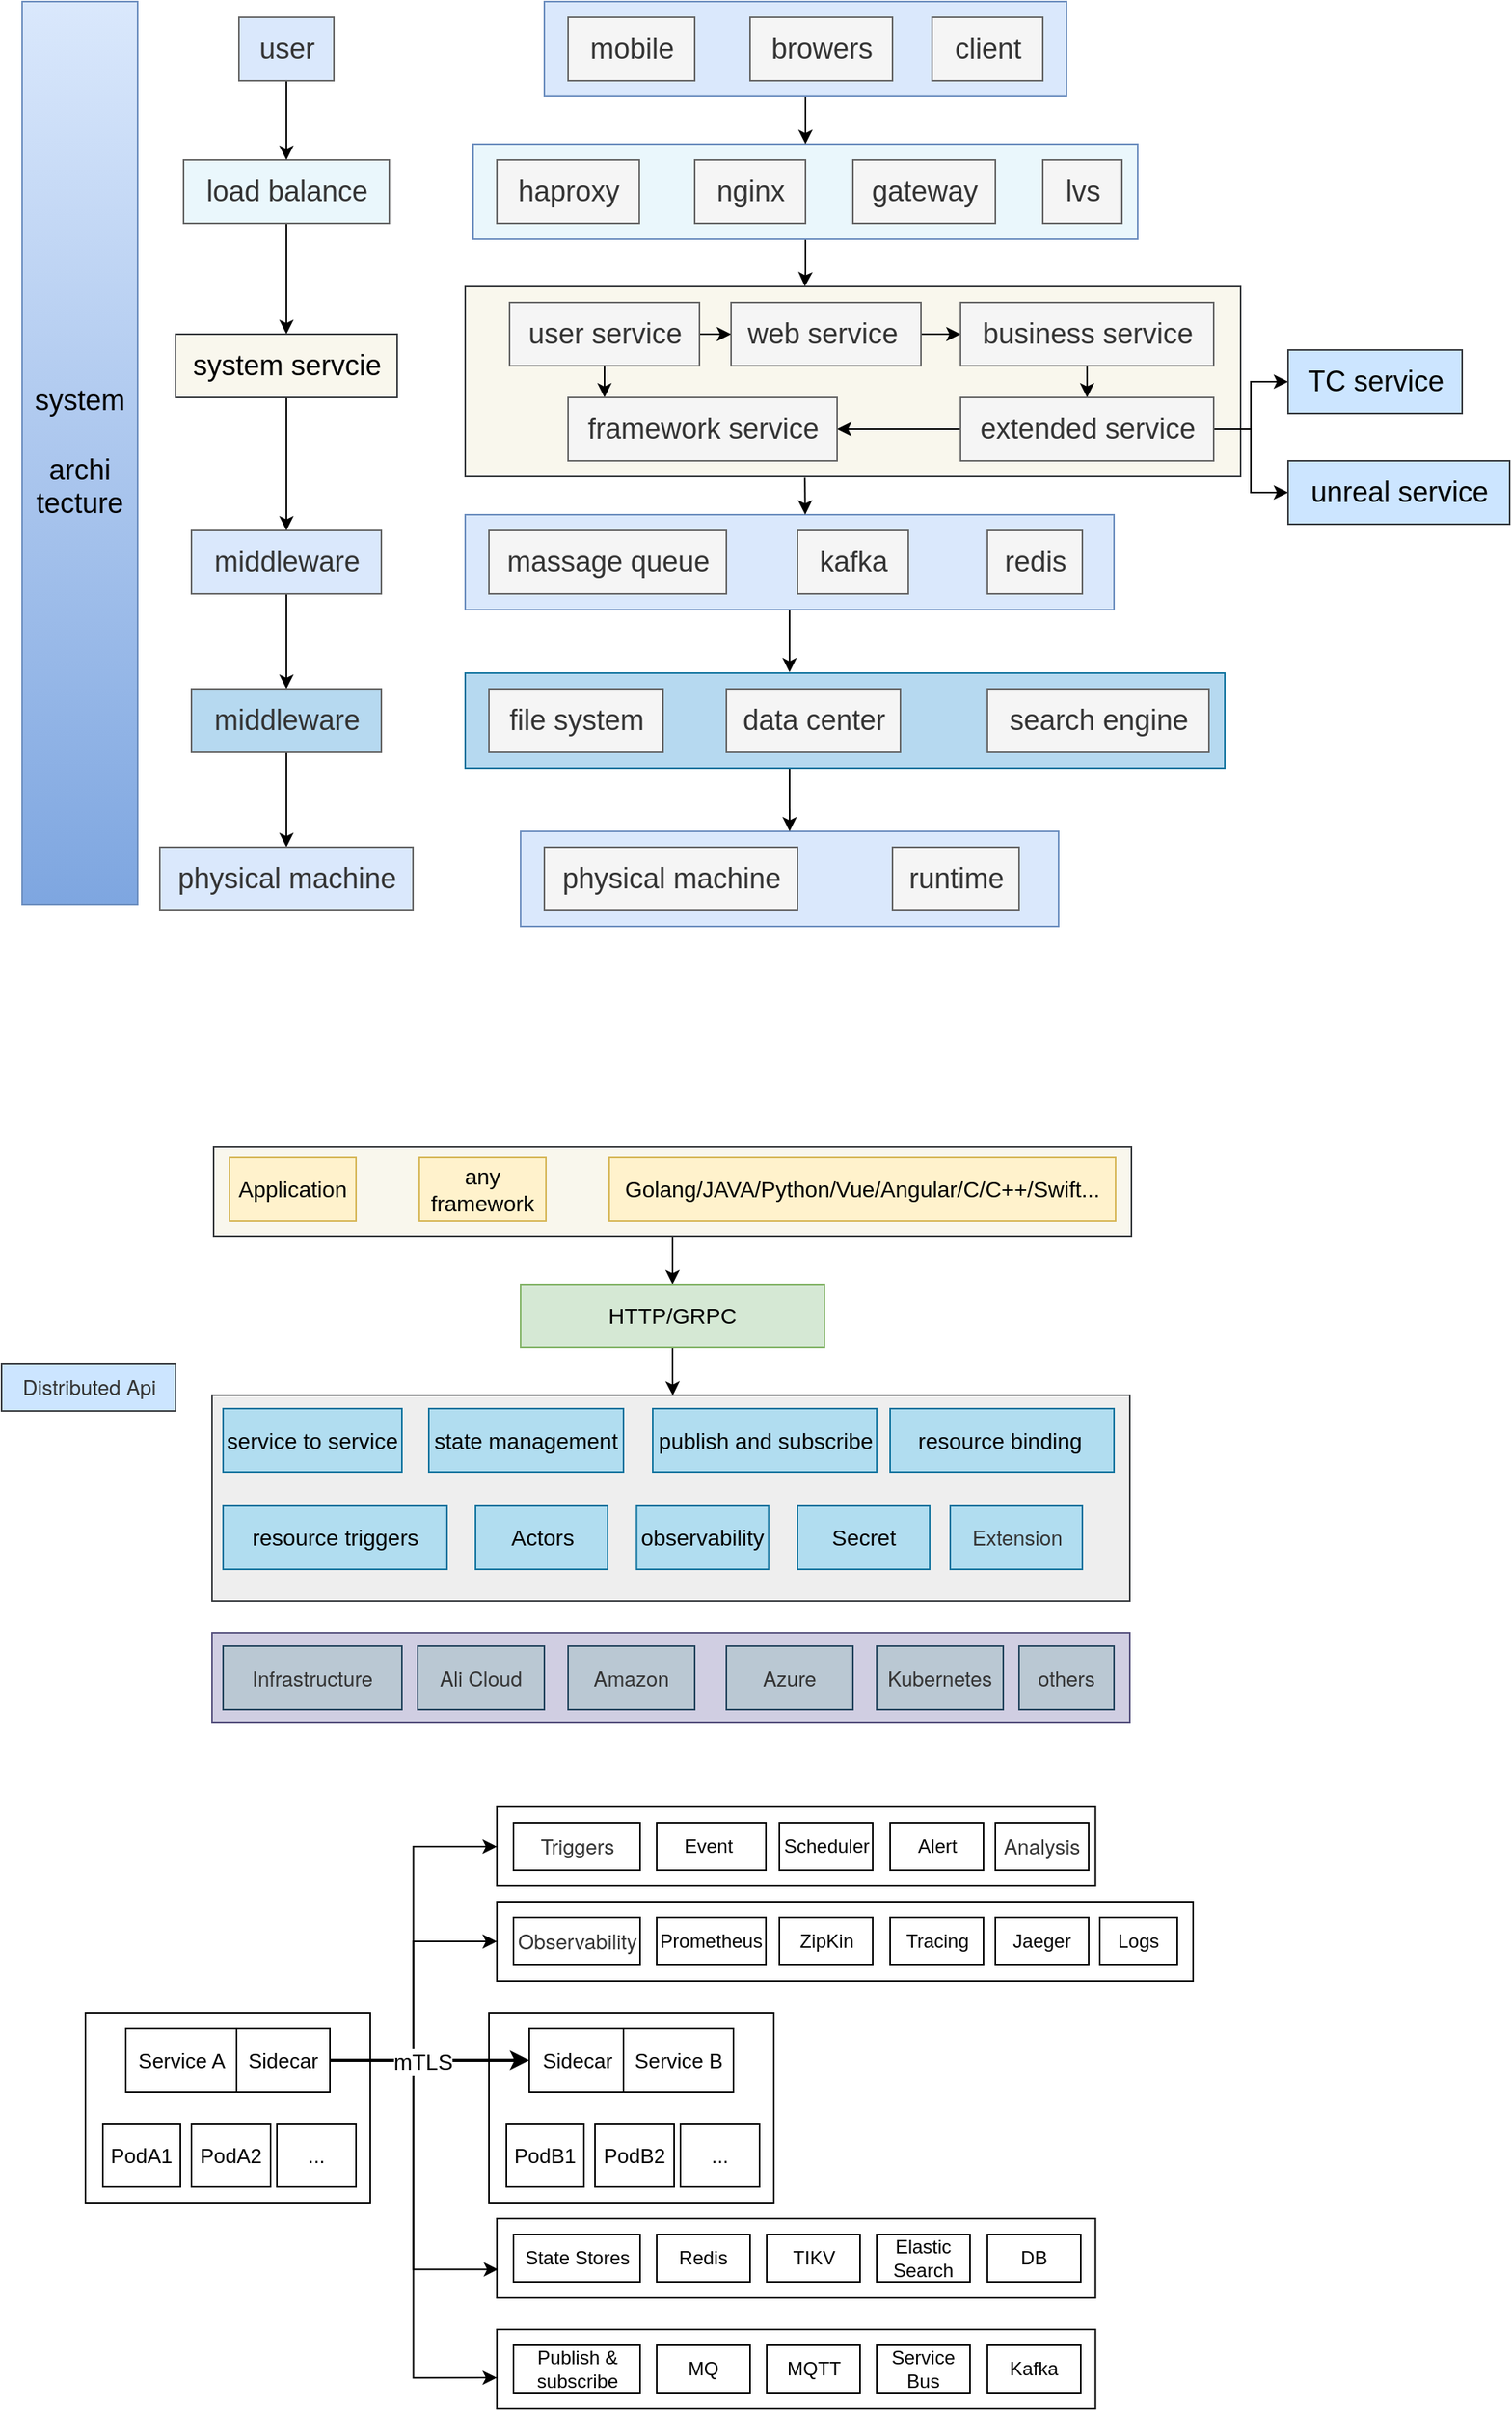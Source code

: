 <mxfile version="20.5.1" type="github" pages="4">
  <diagram id="TBKQJXGaHXqnbiChBT7S" name="micro_arch">
    <mxGraphModel dx="1801" dy="529" grid="1" gridSize="10" guides="1" tooltips="1" connect="1" arrows="1" fold="1" page="1" pageScale="1" pageWidth="850" pageHeight="1100" math="0" shadow="0">
      <root>
        <mxCell id="0" />
        <mxCell id="1" parent="0" />
        <mxCell id="H3wMU1GUEvDK5-GPPyO1-32" value="" style="rounded=0;whiteSpace=wrap;html=1;fontSize=18;fillColor=#dae8fc;strokeColor=#6c8ebf;" parent="1" vertex="1">
          <mxGeometry x="185" y="604" width="340" height="60" as="geometry" />
        </mxCell>
        <mxCell id="H3wMU1GUEvDK5-GPPyO1-38" style="edgeStyle=orthogonalEdgeStyle;rounded=0;orthogonalLoop=1;jettySize=auto;html=1;entryX=0.5;entryY=0;entryDx=0;entryDy=0;fontSize=18;exitX=0.427;exitY=0.996;exitDx=0;exitDy=0;exitPerimeter=0;" parent="1" source="H3wMU1GUEvDK5-GPPyO1-30" target="H3wMU1GUEvDK5-GPPyO1-32" edge="1">
          <mxGeometry relative="1" as="geometry" />
        </mxCell>
        <mxCell id="H3wMU1GUEvDK5-GPPyO1-30" value="" style="rounded=0;whiteSpace=wrap;html=1;fontSize=18;fillColor=#B6D9F0;strokeColor=#10739e;" parent="1" vertex="1">
          <mxGeometry x="150" y="504" width="480" height="60" as="geometry" />
        </mxCell>
        <mxCell id="H3wMU1GUEvDK5-GPPyO1-37" style="edgeStyle=orthogonalEdgeStyle;rounded=0;orthogonalLoop=1;jettySize=auto;html=1;entryX=0.427;entryY=-0.008;entryDx=0;entryDy=0;fontSize=18;entryPerimeter=0;" parent="1" source="H3wMU1GUEvDK5-GPPyO1-29" target="H3wMU1GUEvDK5-GPPyO1-30" edge="1">
          <mxGeometry relative="1" as="geometry" />
        </mxCell>
        <mxCell id="H3wMU1GUEvDK5-GPPyO1-29" value="" style="rounded=0;whiteSpace=wrap;html=1;fontSize=18;fillColor=#dae8fc;strokeColor=#6c8ebf;" parent="1" vertex="1">
          <mxGeometry x="150" y="404" width="410" height="60" as="geometry" />
        </mxCell>
        <mxCell id="H3wMU1GUEvDK5-GPPyO1-36" style="edgeStyle=orthogonalEdgeStyle;rounded=0;orthogonalLoop=1;jettySize=auto;html=1;entryX=0.524;entryY=0;entryDx=0;entryDy=0;entryPerimeter=0;fontSize=18;exitX=0.438;exitY=1.006;exitDx=0;exitDy=0;exitPerimeter=0;" parent="1" source="H3wMU1GUEvDK5-GPPyO1-28" target="H3wMU1GUEvDK5-GPPyO1-29" edge="1">
          <mxGeometry relative="1" as="geometry" />
        </mxCell>
        <mxCell id="H3wMU1GUEvDK5-GPPyO1-28" value="" style="rounded=0;whiteSpace=wrap;html=1;fontSize=18;fillColor=#f9f7ed;strokeColor=#36393d;" parent="1" vertex="1">
          <mxGeometry x="150" y="260" width="490" height="120" as="geometry" />
        </mxCell>
        <mxCell id="H3wMU1GUEvDK5-GPPyO1-35" value="" style="edgeStyle=orthogonalEdgeStyle;rounded=0;orthogonalLoop=1;jettySize=auto;html=1;fontSize=18;entryX=0.438;entryY=-0.001;entryDx=0;entryDy=0;entryPerimeter=0;" parent="1" source="H3wMU1GUEvDK5-GPPyO1-27" target="H3wMU1GUEvDK5-GPPyO1-28" edge="1">
          <mxGeometry relative="1" as="geometry" />
        </mxCell>
        <mxCell id="H3wMU1GUEvDK5-GPPyO1-27" value="" style="rounded=0;whiteSpace=wrap;html=1;fontSize=18;fillColor=#EAF7FC;strokeColor=#6c8ebf;gradientColor=none;" parent="1" vertex="1">
          <mxGeometry x="155" y="170" width="420" height="60" as="geometry" />
        </mxCell>
        <mxCell id="H3wMU1GUEvDK5-GPPyO1-34" value="" style="edgeStyle=orthogonalEdgeStyle;rounded=0;orthogonalLoop=1;jettySize=auto;html=1;fontSize=18;entryX=0.5;entryY=0;entryDx=0;entryDy=0;" parent="1" source="H3wMU1GUEvDK5-GPPyO1-25" target="H3wMU1GUEvDK5-GPPyO1-27" edge="1">
          <mxGeometry relative="1" as="geometry" />
        </mxCell>
        <mxCell id="H3wMU1GUEvDK5-GPPyO1-25" value="" style="rounded=0;whiteSpace=wrap;html=1;fontSize=18;fillColor=#dae8fc;strokeColor=#6c8ebf;" parent="1" vertex="1">
          <mxGeometry x="200" y="80" width="330" height="60" as="geometry" />
        </mxCell>
        <mxCell id="gNglWOum8TfzugbtvSJl-1" value="&lt;font style=&quot;font-size: 18px;&quot;&gt;mobile&lt;/font&gt;" style="text;html=1;resizable=0;autosize=1;align=center;verticalAlign=middle;points=[];rounded=0;fillColor=#f5f5f5;strokeColor=#666666;fontColor=#333333;" parent="1" vertex="1">
          <mxGeometry x="215" y="90" width="80" height="40" as="geometry" />
        </mxCell>
        <mxCell id="gNglWOum8TfzugbtvSJl-2" value="&lt;font style=&quot;font-size: 18px;&quot;&gt;browers&lt;/font&gt;" style="text;html=1;resizable=0;autosize=1;align=center;verticalAlign=middle;points=[];rounded=0;fillColor=#f5f5f5;strokeColor=#666666;fontColor=#333333;" parent="1" vertex="1">
          <mxGeometry x="330" y="90" width="90" height="40" as="geometry" />
        </mxCell>
        <mxCell id="H3wMU1GUEvDK5-GPPyO1-55" value="" style="edgeStyle=orthogonalEdgeStyle;rounded=0;orthogonalLoop=1;jettySize=auto;html=1;fontSize=18;startArrow=none;startFill=0;endArrow=classic;endFill=1;strokeWidth=1;fillColor=none;" parent="1" source="gNglWOum8TfzugbtvSJl-3" target="H3wMU1GUEvDK5-GPPyO1-22" edge="1">
          <mxGeometry relative="1" as="geometry" />
        </mxCell>
        <mxCell id="gNglWOum8TfzugbtvSJl-3" value="&lt;span style=&quot;font-size: 18px;&quot;&gt;load balance&lt;/span&gt;" style="text;html=1;resizable=0;autosize=1;align=center;verticalAlign=middle;points=[];rounded=0;fillColor=#EAF7FC;strokeColor=#666666;fontColor=#333333;" parent="1" vertex="1">
          <mxGeometry x="-28" y="180" width="130" height="40" as="geometry" />
        </mxCell>
        <mxCell id="H3wMU1GUEvDK5-GPPyO1-49" value="" style="edgeStyle=orthogonalEdgeStyle;rounded=0;orthogonalLoop=1;jettySize=auto;html=1;fontSize=18;startArrow=none;endArrow=classic;endFill=1;strokeWidth=1;fillColor=none;startFill=0;" parent="1" source="H3wMU1GUEvDK5-GPPyO1-2" target="gNglWOum8TfzugbtvSJl-3" edge="1">
          <mxGeometry relative="1" as="geometry" />
        </mxCell>
        <mxCell id="H3wMU1GUEvDK5-GPPyO1-2" value="&lt;span style=&quot;font-size: 18px;&quot;&gt;user&lt;/span&gt;" style="text;html=1;resizable=0;autosize=1;align=center;verticalAlign=middle;points=[];rounded=0;fillColor=#DAE8FC;strokeColor=#666666;fontColor=#333333;" parent="1" vertex="1">
          <mxGeometry x="7" y="90" width="60" height="40" as="geometry" />
        </mxCell>
        <mxCell id="H3wMU1GUEvDK5-GPPyO1-3" value="&lt;font style=&quot;font-size: 18px;&quot;&gt;haproxy&lt;/font&gt;" style="text;html=1;resizable=0;autosize=1;align=center;verticalAlign=middle;points=[];rounded=0;fillColor=#f5f5f5;strokeColor=#666666;fontColor=#333333;" parent="1" vertex="1">
          <mxGeometry x="170" y="180" width="90" height="40" as="geometry" />
        </mxCell>
        <mxCell id="H3wMU1GUEvDK5-GPPyO1-4" value="&lt;font style=&quot;font-size: 18px;&quot;&gt;nginx&lt;/font&gt;" style="text;html=1;resizable=0;autosize=1;align=center;verticalAlign=middle;points=[];rounded=0;fillColor=#f5f5f5;strokeColor=#666666;fontColor=#333333;" parent="1" vertex="1">
          <mxGeometry x="295" y="180" width="70" height="40" as="geometry" />
        </mxCell>
        <mxCell id="H3wMU1GUEvDK5-GPPyO1-5" value="&lt;font style=&quot;font-size: 18px;&quot;&gt;gateway&lt;/font&gt;" style="text;html=1;resizable=0;autosize=1;align=center;verticalAlign=middle;points=[];rounded=0;fillColor=#f5f5f5;strokeColor=#666666;fontColor=#333333;" parent="1" vertex="1">
          <mxGeometry x="395" y="180" width="90" height="40" as="geometry" />
        </mxCell>
        <mxCell id="H3wMU1GUEvDK5-GPPyO1-59" value="" style="edgeStyle=orthogonalEdgeStyle;rounded=0;orthogonalLoop=1;jettySize=auto;html=1;fontSize=18;startArrow=none;startFill=0;endArrow=classic;endFill=1;strokeWidth=1;fillColor=none;" parent="1" source="H3wMU1GUEvDK5-GPPyO1-6" target="H3wMU1GUEvDK5-GPPyO1-8" edge="1">
          <mxGeometry relative="1" as="geometry" />
        </mxCell>
        <mxCell id="H3wMU1GUEvDK5-GPPyO1-71" style="edgeStyle=orthogonalEdgeStyle;rounded=0;orthogonalLoop=1;jettySize=auto;html=1;entryX=0.131;entryY=-0.01;entryDx=0;entryDy=0;entryPerimeter=0;fontSize=18;startArrow=none;startFill=0;endArrow=classic;endFill=1;strokeWidth=1;fillColor=none;" parent="1" source="H3wMU1GUEvDK5-GPPyO1-6" target="H3wMU1GUEvDK5-GPPyO1-68" edge="1">
          <mxGeometry relative="1" as="geometry" />
        </mxCell>
        <mxCell id="H3wMU1GUEvDK5-GPPyO1-6" value="&lt;span style=&quot;font-size: 18px;&quot;&gt;user service&lt;/span&gt;" style="text;html=1;resizable=0;autosize=1;align=center;verticalAlign=middle;points=[];rounded=0;fillColor=#f5f5f5;strokeColor=#666666;fontColor=#333333;" parent="1" vertex="1">
          <mxGeometry x="178" y="270" width="120" height="40" as="geometry" />
        </mxCell>
        <mxCell id="H3wMU1GUEvDK5-GPPyO1-7" value="&lt;font style=&quot;font-size: 18px;&quot;&gt;lvs&lt;br&gt;&lt;/font&gt;" style="text;html=1;resizable=0;autosize=1;align=center;verticalAlign=middle;points=[];rounded=0;fillColor=#f5f5f5;strokeColor=#666666;fontColor=#333333;" parent="1" vertex="1">
          <mxGeometry x="515" y="180" width="50" height="40" as="geometry" />
        </mxCell>
        <mxCell id="H3wMU1GUEvDK5-GPPyO1-60" value="" style="edgeStyle=orthogonalEdgeStyle;rounded=0;orthogonalLoop=1;jettySize=auto;html=1;fontSize=18;startArrow=none;startFill=0;endArrow=classic;endFill=1;strokeWidth=1;fillColor=none;" parent="1" source="H3wMU1GUEvDK5-GPPyO1-8" target="H3wMU1GUEvDK5-GPPyO1-9" edge="1">
          <mxGeometry relative="1" as="geometry" />
        </mxCell>
        <mxCell id="H3wMU1GUEvDK5-GPPyO1-8" value="&lt;span style=&quot;font-size: 18px;&quot;&gt;web service&amp;nbsp;&lt;/span&gt;" style="text;html=1;resizable=0;autosize=1;align=center;verticalAlign=middle;points=[];rounded=0;fillColor=#f5f5f5;strokeColor=#666666;fontColor=#333333;" parent="1" vertex="1">
          <mxGeometry x="318" y="270" width="120" height="40" as="geometry" />
        </mxCell>
        <mxCell id="H3wMU1GUEvDK5-GPPyO1-61" value="" style="edgeStyle=orthogonalEdgeStyle;rounded=0;orthogonalLoop=1;jettySize=auto;html=1;fontSize=18;startArrow=none;startFill=0;endArrow=classic;endFill=1;strokeWidth=1;fillColor=none;" parent="1" source="H3wMU1GUEvDK5-GPPyO1-9" target="H3wMU1GUEvDK5-GPPyO1-10" edge="1">
          <mxGeometry relative="1" as="geometry" />
        </mxCell>
        <mxCell id="H3wMU1GUEvDK5-GPPyO1-9" value="&lt;span style=&quot;font-size: 18px;&quot;&gt;business service&lt;/span&gt;" style="text;html=1;resizable=0;autosize=1;align=center;verticalAlign=middle;points=[];rounded=0;fillColor=#f5f5f5;strokeColor=#666666;fontColor=#333333;" parent="1" vertex="1">
          <mxGeometry x="463" y="270" width="160" height="40" as="geometry" />
        </mxCell>
        <mxCell id="H3wMU1GUEvDK5-GPPyO1-63" value="" style="edgeStyle=orthogonalEdgeStyle;rounded=0;orthogonalLoop=1;jettySize=auto;html=1;fontSize=18;startArrow=none;startFill=0;endArrow=classic;endFill=1;strokeWidth=1;fillColor=none;" parent="1" source="H3wMU1GUEvDK5-GPPyO1-10" target="H3wMU1GUEvDK5-GPPyO1-62" edge="1">
          <mxGeometry relative="1" as="geometry" />
        </mxCell>
        <mxCell id="H3wMU1GUEvDK5-GPPyO1-65" value="" style="edgeStyle=orthogonalEdgeStyle;rounded=0;orthogonalLoop=1;jettySize=auto;html=1;fontSize=18;startArrow=none;startFill=0;endArrow=classic;endFill=1;strokeWidth=1;fillColor=none;" parent="1" source="H3wMU1GUEvDK5-GPPyO1-10" target="H3wMU1GUEvDK5-GPPyO1-64" edge="1">
          <mxGeometry relative="1" as="geometry" />
        </mxCell>
        <mxCell id="H3wMU1GUEvDK5-GPPyO1-72" style="edgeStyle=orthogonalEdgeStyle;rounded=0;orthogonalLoop=1;jettySize=auto;html=1;fontSize=18;startArrow=none;startFill=0;endArrow=classic;endFill=1;strokeWidth=1;fillColor=none;" parent="1" source="H3wMU1GUEvDK5-GPPyO1-10" target="H3wMU1GUEvDK5-GPPyO1-68" edge="1">
          <mxGeometry relative="1" as="geometry" />
        </mxCell>
        <mxCell id="H3wMU1GUEvDK5-GPPyO1-10" value="&lt;span style=&quot;font-size: 18px;&quot;&gt;extended service&lt;/span&gt;" style="text;html=1;resizable=0;autosize=1;align=center;verticalAlign=middle;points=[];rounded=0;fillColor=#f5f5f5;strokeColor=#666666;fontColor=#333333;" parent="1" vertex="1">
          <mxGeometry x="463" y="330" width="160" height="40" as="geometry" />
        </mxCell>
        <mxCell id="H3wMU1GUEvDK5-GPPyO1-57" value="" style="edgeStyle=orthogonalEdgeStyle;rounded=0;orthogonalLoop=1;jettySize=auto;html=1;fontSize=18;startArrow=none;startFill=0;endArrow=classic;endFill=1;strokeWidth=1;fillColor=none;" parent="1" source="H3wMU1GUEvDK5-GPPyO1-11" target="H3wMU1GUEvDK5-GPPyO1-19" edge="1">
          <mxGeometry relative="1" as="geometry" />
        </mxCell>
        <mxCell id="H3wMU1GUEvDK5-GPPyO1-11" value="&lt;span style=&quot;font-size: 18px;&quot;&gt;middleware&lt;/span&gt;" style="text;html=1;resizable=0;autosize=1;align=center;verticalAlign=middle;points=[];rounded=0;fillColor=#DAE8FC;strokeColor=#666666;fontColor=#333333;" parent="1" vertex="1">
          <mxGeometry x="-23" y="414" width="120" height="40" as="geometry" />
        </mxCell>
        <mxCell id="H3wMU1GUEvDK5-GPPyO1-12" value="&lt;span style=&quot;font-size: 18px;&quot;&gt;massage queue&lt;/span&gt;" style="text;html=1;resizable=0;autosize=1;align=center;verticalAlign=middle;points=[];rounded=0;fillColor=#f5f5f5;strokeColor=#666666;fontColor=#333333;" parent="1" vertex="1">
          <mxGeometry x="165" y="414" width="150" height="40" as="geometry" />
        </mxCell>
        <mxCell id="H3wMU1GUEvDK5-GPPyO1-13" value="&lt;span style=&quot;font-size: 18px;&quot;&gt;kafka&lt;/span&gt;" style="text;html=1;resizable=0;autosize=1;align=center;verticalAlign=middle;points=[];rounded=0;fillColor=#f5f5f5;strokeColor=#666666;fontColor=#333333;" parent="1" vertex="1">
          <mxGeometry x="360" y="414" width="70" height="40" as="geometry" />
        </mxCell>
        <mxCell id="H3wMU1GUEvDK5-GPPyO1-15" value="&lt;span style=&quot;font-size: 18px;&quot;&gt;file system&lt;/span&gt;" style="text;html=1;resizable=0;autosize=1;align=center;verticalAlign=middle;points=[];rounded=0;fillColor=#f5f5f5;strokeColor=#666666;fontColor=#333333;" parent="1" vertex="1">
          <mxGeometry x="165" y="514" width="110" height="40" as="geometry" />
        </mxCell>
        <mxCell id="H3wMU1GUEvDK5-GPPyO1-16" value="&lt;span style=&quot;font-size: 18px;&quot;&gt;data center&lt;/span&gt;" style="text;html=1;resizable=0;autosize=1;align=center;verticalAlign=middle;points=[];rounded=0;fillColor=#f5f5f5;strokeColor=#666666;fontColor=#333333;" parent="1" vertex="1">
          <mxGeometry x="315" y="514" width="110" height="40" as="geometry" />
        </mxCell>
        <mxCell id="H3wMU1GUEvDK5-GPPyO1-17" value="&lt;span style=&quot;font-size: 18px;&quot;&gt;search engine&lt;/span&gt;" style="text;html=1;resizable=0;autosize=1;align=center;verticalAlign=middle;points=[];rounded=0;fillColor=#f5f5f5;strokeColor=#666666;fontColor=#333333;" parent="1" vertex="1">
          <mxGeometry x="480" y="514" width="140" height="40" as="geometry" />
        </mxCell>
        <mxCell id="H3wMU1GUEvDK5-GPPyO1-18" value="&lt;span style=&quot;font-size: 18px;&quot;&gt;redis&lt;/span&gt;" style="text;html=1;resizable=0;autosize=1;align=center;verticalAlign=middle;points=[];rounded=0;fillColor=#f5f5f5;strokeColor=#666666;fontColor=#333333;" parent="1" vertex="1">
          <mxGeometry x="480" y="414" width="60" height="40" as="geometry" />
        </mxCell>
        <mxCell id="H3wMU1GUEvDK5-GPPyO1-58" value="" style="edgeStyle=orthogonalEdgeStyle;rounded=0;orthogonalLoop=1;jettySize=auto;html=1;fontSize=18;startArrow=none;startFill=0;endArrow=classic;endFill=1;strokeWidth=1;fillColor=none;" parent="1" source="H3wMU1GUEvDK5-GPPyO1-19" target="H3wMU1GUEvDK5-GPPyO1-23" edge="1">
          <mxGeometry relative="1" as="geometry" />
        </mxCell>
        <mxCell id="H3wMU1GUEvDK5-GPPyO1-19" value="&lt;span style=&quot;font-size: 18px;&quot;&gt;middleware&lt;/span&gt;" style="text;html=1;resizable=0;autosize=1;align=center;verticalAlign=middle;points=[];rounded=0;fillColor=#B6D9F0;strokeColor=#666666;fontColor=#333333;" parent="1" vertex="1">
          <mxGeometry x="-23" y="514" width="120" height="40" as="geometry" />
        </mxCell>
        <mxCell id="H3wMU1GUEvDK5-GPPyO1-20" value="&lt;span style=&quot;font-size: 18px;&quot;&gt;physical machine&lt;/span&gt;" style="text;html=1;resizable=0;autosize=1;align=center;verticalAlign=middle;points=[];rounded=0;fillColor=#f5f5f5;strokeColor=#666666;fontColor=#333333;" parent="1" vertex="1">
          <mxGeometry x="200" y="614" width="160" height="40" as="geometry" />
        </mxCell>
        <mxCell id="H3wMU1GUEvDK5-GPPyO1-21" value="&lt;span style=&quot;font-size: 18px;&quot;&gt;runtime&lt;/span&gt;" style="text;html=1;resizable=0;autosize=1;align=center;verticalAlign=middle;points=[];rounded=0;fillColor=#f5f5f5;strokeColor=#666666;fontColor=#333333;" parent="1" vertex="1">
          <mxGeometry x="420" y="614" width="80" height="40" as="geometry" />
        </mxCell>
        <mxCell id="H3wMU1GUEvDK5-GPPyO1-56" value="" style="edgeStyle=orthogonalEdgeStyle;rounded=0;orthogonalLoop=1;jettySize=auto;html=1;fontSize=18;startArrow=none;startFill=0;endArrow=classic;endFill=1;strokeWidth=1;fillColor=none;" parent="1" source="H3wMU1GUEvDK5-GPPyO1-22" target="H3wMU1GUEvDK5-GPPyO1-11" edge="1">
          <mxGeometry relative="1" as="geometry" />
        </mxCell>
        <mxCell id="H3wMU1GUEvDK5-GPPyO1-22" value="&lt;span style=&quot;font-size: 18px;&quot;&gt;system servcie&lt;/span&gt;" style="text;html=1;resizable=0;autosize=1;align=center;verticalAlign=middle;points=[];rounded=0;fillColor=#f9f7ed;strokeColor=#36393d;" parent="1" vertex="1">
          <mxGeometry x="-33" y="290" width="140" height="40" as="geometry" />
        </mxCell>
        <mxCell id="H3wMU1GUEvDK5-GPPyO1-23" value="&lt;span style=&quot;font-size: 18px;&quot;&gt;physical machine&lt;/span&gt;" style="text;html=1;resizable=0;autosize=1;align=center;verticalAlign=middle;points=[];rounded=0;fillColor=#DAE8FC;strokeColor=#666666;fontColor=#333333;" parent="1" vertex="1">
          <mxGeometry x="-43" y="614" width="160" height="40" as="geometry" />
        </mxCell>
        <mxCell id="H3wMU1GUEvDK5-GPPyO1-1" value="&lt;font style=&quot;font-size: 18px;&quot;&gt;client&lt;/font&gt;" style="text;html=1;resizable=0;autosize=1;align=center;verticalAlign=middle;points=[];rounded=0;rotation=0;fillColor=#f5f5f5;fontColor=#333333;strokeColor=#666666;" parent="1" vertex="1">
          <mxGeometry x="445" y="90" width="70" height="40" as="geometry" />
        </mxCell>
        <mxCell id="H3wMU1GUEvDK5-GPPyO1-62" value="&lt;span style=&quot;font-size: 18px;&quot;&gt;TC service&lt;/span&gt;" style="text;html=1;resizable=0;autosize=1;align=center;verticalAlign=middle;points=[];rounded=0;fillColor=#cce5ff;strokeColor=#36393d;" parent="1" vertex="1">
          <mxGeometry x="670" y="300" width="110" height="40" as="geometry" />
        </mxCell>
        <mxCell id="H3wMU1GUEvDK5-GPPyO1-64" value="&lt;span style=&quot;font-size: 18px;&quot;&gt;unreal service&lt;/span&gt;" style="text;html=1;resizable=0;autosize=1;align=center;verticalAlign=middle;points=[];rounded=0;fillColor=#cce5ff;strokeColor=#36393d;" parent="1" vertex="1">
          <mxGeometry x="670" y="370" width="140" height="40" as="geometry" />
        </mxCell>
        <mxCell id="H3wMU1GUEvDK5-GPPyO1-68" value="&lt;span style=&quot;font-size: 18px;&quot;&gt;framework service&lt;/span&gt;" style="text;html=1;resizable=0;autosize=1;align=center;verticalAlign=middle;points=[];rounded=0;fillColor=#f5f5f5;strokeColor=#666666;fontColor=#333333;" parent="1" vertex="1">
          <mxGeometry x="215" y="330" width="170" height="40" as="geometry" />
        </mxCell>
        <mxCell id="ulDW8vEcupPJWtpSBNnP-3" value="system&lt;br&gt;&lt;br&gt;archi&lt;br&gt;tecture" style="rounded=0;whiteSpace=wrap;html=1;fontSize=18;fillColor=#dae8fc;gradientColor=#7ea6e0;strokeColor=#6c8ebf;" parent="1" vertex="1">
          <mxGeometry x="-130" y="80" width="73" height="570" as="geometry" />
        </mxCell>
        <mxCell id="QPj-1ZOkf_z3_0ZXr8SG-29" value="" style="edgeStyle=orthogonalEdgeStyle;rounded=0;orthogonalLoop=1;jettySize=auto;html=1;fontSize=14;" edge="1" parent="1" source="QPj-1ZOkf_z3_0ZXr8SG-2" target="QPj-1ZOkf_z3_0ZXr8SG-28">
          <mxGeometry relative="1" as="geometry" />
        </mxCell>
        <mxCell id="QPj-1ZOkf_z3_0ZXr8SG-2" value="" style="rounded=0;whiteSpace=wrap;html=1;fontSize=13;fillColor=#f9f7ed;strokeColor=#36393d;" vertex="1" parent="1">
          <mxGeometry x="-9" y="803" width="580" height="57" as="geometry" />
        </mxCell>
        <mxCell id="QPj-1ZOkf_z3_0ZXr8SG-3" value="any framework" style="rounded=0;whiteSpace=wrap;html=1;fontSize=14;fillColor=#fff2cc;strokeColor=#d6b656;" vertex="1" parent="1">
          <mxGeometry x="121" y="810" width="80" height="40" as="geometry" />
        </mxCell>
        <mxCell id="QPj-1ZOkf_z3_0ZXr8SG-4" value="Golang/JAVA/Python/Vue/Angular/C/C++/Swift..." style="rounded=0;whiteSpace=wrap;html=1;fontSize=14;fillColor=#fff2cc;strokeColor=#d6b656;" vertex="1" parent="1">
          <mxGeometry x="241" y="810" width="320" height="40" as="geometry" />
        </mxCell>
        <mxCell id="QPj-1ZOkf_z3_0ZXr8SG-8" value="Application" style="rounded=0;whiteSpace=wrap;html=1;fontSize=14;fillColor=#fff2cc;strokeColor=#d6b656;" vertex="1" parent="1">
          <mxGeometry x="1" y="810" width="80" height="40" as="geometry" />
        </mxCell>
        <mxCell id="QPj-1ZOkf_z3_0ZXr8SG-10" value="" style="rounded=0;whiteSpace=wrap;html=1;fontSize=13;fillColor=#eeeeee;strokeColor=#36393d;" vertex="1" parent="1">
          <mxGeometry x="-10" y="960" width="580" height="130" as="geometry" />
        </mxCell>
        <mxCell id="QPj-1ZOkf_z3_0ZXr8SG-11" value="service to service" style="rounded=0;whiteSpace=wrap;html=1;fontSize=14;fillColor=#b1ddf0;strokeColor=#10739e;" vertex="1" parent="1">
          <mxGeometry x="-3" y="968.5" width="113" height="40" as="geometry" />
        </mxCell>
        <mxCell id="QPj-1ZOkf_z3_0ZXr8SG-12" value="state management" style="rounded=0;whiteSpace=wrap;html=1;fontSize=14;fillColor=#b1ddf0;strokeColor=#10739e;" vertex="1" parent="1">
          <mxGeometry x="127" y="968.5" width="123" height="40" as="geometry" />
        </mxCell>
        <mxCell id="QPj-1ZOkf_z3_0ZXr8SG-13" value="publish and subscribe" style="rounded=0;whiteSpace=wrap;html=1;fontSize=14;fillColor=#b1ddf0;strokeColor=#10739e;" vertex="1" parent="1">
          <mxGeometry x="268.5" y="968.5" width="141.5" height="40" as="geometry" />
        </mxCell>
        <mxCell id="QPj-1ZOkf_z3_0ZXr8SG-14" value="resource binding&amp;nbsp;" style="rounded=0;whiteSpace=wrap;html=1;fontSize=14;fillColor=#b1ddf0;strokeColor=#10739e;" vertex="1" parent="1">
          <mxGeometry x="418.5" y="968.5" width="141.5" height="40" as="geometry" />
        </mxCell>
        <mxCell id="QPj-1ZOkf_z3_0ZXr8SG-15" value="resource triggers" style="rounded=0;whiteSpace=wrap;html=1;fontSize=14;fillColor=#b1ddf0;strokeColor=#10739e;" vertex="1" parent="1">
          <mxGeometry x="-3" y="1030" width="141.5" height="40" as="geometry" />
        </mxCell>
        <mxCell id="QPj-1ZOkf_z3_0ZXr8SG-16" value="&lt;span style=&quot;color: rgb(51, 51, 51); font-family: &amp;quot;Helvetica Neue&amp;quot;, Helvetica, Arial, &amp;quot;Hiragino Sans GB&amp;quot;, &amp;quot;Hiragino Sans GB W3&amp;quot;, &amp;quot;Microsoft YaHei UI&amp;quot;, &amp;quot;Microsoft YaHei&amp;quot;, sans-serif; font-size: 13px; text-align: start;&quot;&gt;Distributed Api&lt;/span&gt;" style="text;html=1;align=center;verticalAlign=middle;resizable=0;points=[];autosize=1;strokeColor=#36393d;fillColor=#cce5ff;fontSize=14;" vertex="1" parent="1">
          <mxGeometry x="-143" y="940" width="110" height="30" as="geometry" />
        </mxCell>
        <mxCell id="QPj-1ZOkf_z3_0ZXr8SG-17" value="Actors" style="rounded=0;whiteSpace=wrap;html=1;fontSize=14;fillColor=#b1ddf0;strokeColor=#10739e;" vertex="1" parent="1">
          <mxGeometry x="156.5" y="1030" width="83.5" height="40" as="geometry" />
        </mxCell>
        <mxCell id="QPj-1ZOkf_z3_0ZXr8SG-18" value="observability" style="rounded=0;whiteSpace=wrap;html=1;fontSize=14;fillColor=#b1ddf0;strokeColor=#10739e;" vertex="1" parent="1">
          <mxGeometry x="258.25" y="1030" width="83.5" height="40" as="geometry" />
        </mxCell>
        <mxCell id="QPj-1ZOkf_z3_0ZXr8SG-19" value="Secret" style="rounded=0;whiteSpace=wrap;html=1;fontSize=14;fillColor=#b1ddf0;strokeColor=#10739e;" vertex="1" parent="1">
          <mxGeometry x="360" y="1030" width="83.5" height="40" as="geometry" />
        </mxCell>
        <mxCell id="QPj-1ZOkf_z3_0ZXr8SG-20" value="&lt;span style=&quot;color: rgb(51, 51, 51); font-family: &amp;quot;Helvetica Neue&amp;quot;, Helvetica, Arial, &amp;quot;Hiragino Sans GB&amp;quot;, &amp;quot;Hiragino Sans GB W3&amp;quot;, &amp;quot;Microsoft YaHei UI&amp;quot;, &amp;quot;Microsoft YaHei&amp;quot;, sans-serif; font-size: 13px; text-align: start;&quot;&gt;Extension&lt;/span&gt;" style="rounded=0;whiteSpace=wrap;html=1;fontSize=14;fillColor=#b1ddf0;strokeColor=#10739e;" vertex="1" parent="1">
          <mxGeometry x="456.5" y="1030" width="83.5" height="40" as="geometry" />
        </mxCell>
        <mxCell id="QPj-1ZOkf_z3_0ZXr8SG-21" value="" style="rounded=0;whiteSpace=wrap;html=1;fontSize=13;fillColor=#d0cee2;strokeColor=#56517e;" vertex="1" parent="1">
          <mxGeometry x="-10" y="1110" width="580" height="57" as="geometry" />
        </mxCell>
        <mxCell id="QPj-1ZOkf_z3_0ZXr8SG-22" value="&lt;span style=&quot;color: rgb(51, 51, 51); font-family: &amp;quot;Helvetica Neue&amp;quot;, Helvetica, Arial, &amp;quot;Hiragino Sans GB&amp;quot;, &amp;quot;Hiragino Sans GB W3&amp;quot;, &amp;quot;Microsoft YaHei UI&amp;quot;, &amp;quot;Microsoft YaHei&amp;quot;, sans-serif; font-size: 13px; text-align: start;&quot;&gt;Infrastructure&lt;/span&gt;" style="rounded=0;whiteSpace=wrap;html=1;fontSize=14;fillColor=#bac8d3;strokeColor=#23445d;" vertex="1" parent="1">
          <mxGeometry x="-3" y="1118.5" width="113" height="40" as="geometry" />
        </mxCell>
        <mxCell id="QPj-1ZOkf_z3_0ZXr8SG-23" value="&lt;span style=&quot;color: rgb(51, 51, 51); font-family: &amp;quot;Helvetica Neue&amp;quot;, Helvetica, Arial, &amp;quot;Hiragino Sans GB&amp;quot;, &amp;quot;Hiragino Sans GB W3&amp;quot;, &amp;quot;Microsoft YaHei UI&amp;quot;, &amp;quot;Microsoft YaHei&amp;quot;, sans-serif; font-size: 13px; text-align: start;&quot;&gt;Ali Cloud&lt;/span&gt;" style="rounded=0;whiteSpace=wrap;html=1;fontSize=14;fillColor=#bac8d3;strokeColor=#23445d;" vertex="1" parent="1">
          <mxGeometry x="120" y="1118.5" width="80" height="40" as="geometry" />
        </mxCell>
        <mxCell id="QPj-1ZOkf_z3_0ZXr8SG-24" value="&lt;span style=&quot;color: rgb(51, 51, 51); font-family: &amp;quot;Helvetica Neue&amp;quot;, Helvetica, Arial, &amp;quot;Hiragino Sans GB&amp;quot;, &amp;quot;Hiragino Sans GB W3&amp;quot;, &amp;quot;Microsoft YaHei UI&amp;quot;, &amp;quot;Microsoft YaHei&amp;quot;, sans-serif; font-size: 13px; text-align: start;&quot;&gt;Amazon&lt;/span&gt;" style="rounded=0;whiteSpace=wrap;html=1;fontSize=14;fillColor=#bac8d3;strokeColor=#23445d;" vertex="1" parent="1">
          <mxGeometry x="215" y="1118.5" width="80" height="40" as="geometry" />
        </mxCell>
        <mxCell id="QPj-1ZOkf_z3_0ZXr8SG-25" value="&lt;span style=&quot;color: rgb(51, 51, 51); font-family: &amp;quot;Helvetica Neue&amp;quot;, Helvetica, Arial, &amp;quot;Hiragino Sans GB&amp;quot;, &amp;quot;Hiragino Sans GB W3&amp;quot;, &amp;quot;Microsoft YaHei UI&amp;quot;, &amp;quot;Microsoft YaHei&amp;quot;, sans-serif; font-size: 13px; text-align: start;&quot;&gt;Azure&lt;/span&gt;" style="rounded=0;whiteSpace=wrap;html=1;fontSize=14;fillColor=#bac8d3;strokeColor=#23445d;" vertex="1" parent="1">
          <mxGeometry x="315" y="1118.5" width="80" height="40" as="geometry" />
        </mxCell>
        <mxCell id="QPj-1ZOkf_z3_0ZXr8SG-26" value="&lt;span style=&quot;color: rgb(51, 51, 51); font-family: &amp;quot;Helvetica Neue&amp;quot;, Helvetica, Arial, &amp;quot;Hiragino Sans GB&amp;quot;, &amp;quot;Hiragino Sans GB W3&amp;quot;, &amp;quot;Microsoft YaHei UI&amp;quot;, &amp;quot;Microsoft YaHei&amp;quot;, sans-serif; font-size: 13px; text-align: start;&quot;&gt;Kubernetes&lt;/span&gt;" style="rounded=0;whiteSpace=wrap;html=1;fontSize=14;fillColor=#bac8d3;strokeColor=#23445d;" vertex="1" parent="1">
          <mxGeometry x="410" y="1118.5" width="80" height="40" as="geometry" />
        </mxCell>
        <mxCell id="QPj-1ZOkf_z3_0ZXr8SG-27" value="&lt;span style=&quot;color: rgb(51, 51, 51); font-family: &amp;quot;Helvetica Neue&amp;quot;, Helvetica, Arial, &amp;quot;Hiragino Sans GB&amp;quot;, &amp;quot;Hiragino Sans GB W3&amp;quot;, &amp;quot;Microsoft YaHei UI&amp;quot;, &amp;quot;Microsoft YaHei&amp;quot;, sans-serif; font-size: 13px; text-align: start;&quot;&gt;others&lt;/span&gt;" style="rounded=0;whiteSpace=wrap;html=1;fontSize=14;fillColor=#bac8d3;strokeColor=#23445d;" vertex="1" parent="1">
          <mxGeometry x="500" y="1118.5" width="60" height="40" as="geometry" />
        </mxCell>
        <mxCell id="QPj-1ZOkf_z3_0ZXr8SG-33" style="edgeStyle=orthogonalEdgeStyle;rounded=0;orthogonalLoop=1;jettySize=auto;html=1;entryX=0.502;entryY=0.002;entryDx=0;entryDy=0;entryPerimeter=0;fontSize=14;" edge="1" parent="1" source="QPj-1ZOkf_z3_0ZXr8SG-28" target="QPj-1ZOkf_z3_0ZXr8SG-10">
          <mxGeometry relative="1" as="geometry" />
        </mxCell>
        <mxCell id="QPj-1ZOkf_z3_0ZXr8SG-28" value="HTTP/GRPC" style="rounded=0;whiteSpace=wrap;html=1;fontSize=14;fillColor=#d5e8d4;strokeColor=#82b366;" vertex="1" parent="1">
          <mxGeometry x="185" y="890" width="192" height="40" as="geometry" />
        </mxCell>
        <mxCell id="QPj-1ZOkf_z3_0ZXr8SG-34" value="" style="rounded=0;whiteSpace=wrap;html=1;fontSize=13;" vertex="1" parent="1">
          <mxGeometry x="-90" y="1350" width="180" height="120" as="geometry" />
        </mxCell>
        <mxCell id="QPj-1ZOkf_z3_0ZXr8SG-35" value="PodA1" style="rounded=0;whiteSpace=wrap;html=1;fontSize=13;" vertex="1" parent="1">
          <mxGeometry x="-79" y="1420" width="49" height="40" as="geometry" />
        </mxCell>
        <mxCell id="QPj-1ZOkf_z3_0ZXr8SG-73" style="edgeStyle=orthogonalEdgeStyle;rounded=0;orthogonalLoop=1;jettySize=auto;html=1;entryX=0;entryY=0.5;entryDx=0;entryDy=0;strokeWidth=1;fontSize=12;endArrow=classic;endFill=1;targetPerimeterSpacing=0;" edge="1" parent="1" source="QPj-1ZOkf_z3_0ZXr8SG-36" target="QPj-1ZOkf_z3_0ZXr8SG-66">
          <mxGeometry relative="1" as="geometry" />
        </mxCell>
        <mxCell id="QPj-1ZOkf_z3_0ZXr8SG-74" style="edgeStyle=orthogonalEdgeStyle;rounded=0;orthogonalLoop=1;jettySize=auto;html=1;entryX=0;entryY=0.5;entryDx=0;entryDy=0;strokeWidth=1;fontSize=12;endArrow=classic;endFill=1;targetPerimeterSpacing=0;" edge="1" parent="1" source="QPj-1ZOkf_z3_0ZXr8SG-36" target="QPj-1ZOkf_z3_0ZXr8SG-60">
          <mxGeometry relative="1" as="geometry" />
        </mxCell>
        <mxCell id="QPj-1ZOkf_z3_0ZXr8SG-75" style="edgeStyle=orthogonalEdgeStyle;rounded=0;orthogonalLoop=1;jettySize=auto;html=1;entryX=0.002;entryY=0.642;entryDx=0;entryDy=0;entryPerimeter=0;strokeWidth=1;fontSize=12;endArrow=classic;endFill=1;targetPerimeterSpacing=0;" edge="1" parent="1" source="QPj-1ZOkf_z3_0ZXr8SG-36" target="QPj-1ZOkf_z3_0ZXr8SG-48">
          <mxGeometry relative="1" as="geometry" />
        </mxCell>
        <mxCell id="QPj-1ZOkf_z3_0ZXr8SG-76" style="edgeStyle=orthogonalEdgeStyle;rounded=0;orthogonalLoop=1;jettySize=auto;html=1;entryX=0;entryY=0.611;entryDx=0;entryDy=0;entryPerimeter=0;strokeWidth=1;fontSize=12;endArrow=classic;endFill=1;targetPerimeterSpacing=0;" edge="1" parent="1" source="QPj-1ZOkf_z3_0ZXr8SG-36" target="QPj-1ZOkf_z3_0ZXr8SG-54">
          <mxGeometry relative="1" as="geometry" />
        </mxCell>
        <mxCell id="QPj-1ZOkf_z3_0ZXr8SG-36" value="Sidecar" style="rounded=0;whiteSpace=wrap;html=1;fontSize=13;" vertex="1" parent="1">
          <mxGeometry x="4.5" y="1360" width="60" height="40" as="geometry" />
        </mxCell>
        <mxCell id="QPj-1ZOkf_z3_0ZXr8SG-37" value="Service A" style="rounded=0;whiteSpace=wrap;html=1;fontSize=13;" vertex="1" parent="1">
          <mxGeometry x="-64.5" y="1360" width="70" height="40" as="geometry" />
        </mxCell>
        <mxCell id="QPj-1ZOkf_z3_0ZXr8SG-38" value="PodA2" style="rounded=0;whiteSpace=wrap;html=1;fontSize=13;" vertex="1" parent="1">
          <mxGeometry x="-23" y="1420" width="50" height="40" as="geometry" />
        </mxCell>
        <mxCell id="QPj-1ZOkf_z3_0ZXr8SG-39" value="..." style="rounded=0;whiteSpace=wrap;html=1;fontSize=13;" vertex="1" parent="1">
          <mxGeometry x="31" y="1420" width="50" height="40" as="geometry" />
        </mxCell>
        <mxCell id="QPj-1ZOkf_z3_0ZXr8SG-40" value="" style="rounded=0;whiteSpace=wrap;html=1;fontSize=13;" vertex="1" parent="1">
          <mxGeometry x="165" y="1350" width="180" height="120" as="geometry" />
        </mxCell>
        <mxCell id="QPj-1ZOkf_z3_0ZXr8SG-41" value="PodB1" style="rounded=0;whiteSpace=wrap;html=1;fontSize=13;" vertex="1" parent="1">
          <mxGeometry x="176" y="1420" width="49" height="40" as="geometry" />
        </mxCell>
        <mxCell id="QPj-1ZOkf_z3_0ZXr8SG-42" value="Service B" style="rounded=0;whiteSpace=wrap;html=1;fontSize=13;" vertex="1" parent="1">
          <mxGeometry x="250" y="1360" width="69.5" height="40" as="geometry" />
        </mxCell>
        <mxCell id="QPj-1ZOkf_z3_0ZXr8SG-43" value="Sidecar" style="rounded=0;whiteSpace=wrap;html=1;fontSize=13;" vertex="1" parent="1">
          <mxGeometry x="190.5" y="1360" width="59.5" height="40" as="geometry" />
        </mxCell>
        <mxCell id="QPj-1ZOkf_z3_0ZXr8SG-44" value="PodB2" style="rounded=0;whiteSpace=wrap;html=1;fontSize=13;" vertex="1" parent="1">
          <mxGeometry x="232" y="1420" width="50" height="40" as="geometry" />
        </mxCell>
        <mxCell id="QPj-1ZOkf_z3_0ZXr8SG-45" value="..." style="rounded=0;whiteSpace=wrap;html=1;fontSize=13;" vertex="1" parent="1">
          <mxGeometry x="286" y="1420" width="50" height="40" as="geometry" />
        </mxCell>
        <mxCell id="QPj-1ZOkf_z3_0ZXr8SG-46" value="" style="edgeStyle=orthogonalEdgeStyle;rounded=0;orthogonalLoop=1;jettySize=auto;html=1;fontSize=14;entryX=0;entryY=0.5;entryDx=0;entryDy=0;endArrow=classic;endFill=1;targetPerimeterSpacing=0;strokeWidth=2;" edge="1" parent="1" source="QPj-1ZOkf_z3_0ZXr8SG-36" target="QPj-1ZOkf_z3_0ZXr8SG-43">
          <mxGeometry relative="1" as="geometry" />
        </mxCell>
        <mxCell id="QPj-1ZOkf_z3_0ZXr8SG-47" value="mTLS" style="edgeLabel;html=1;align=center;verticalAlign=middle;resizable=0;points=[];fontSize=14;" vertex="1" connectable="0" parent="QPj-1ZOkf_z3_0ZXr8SG-46">
          <mxGeometry x="-0.075" y="-1" relative="1" as="geometry">
            <mxPoint as="offset" />
          </mxGeometry>
        </mxCell>
        <mxCell id="QPj-1ZOkf_z3_0ZXr8SG-48" value="" style="rounded=0;whiteSpace=wrap;html=1;fontSize=13;" vertex="1" parent="1">
          <mxGeometry x="170" y="1480" width="378.25" height="50" as="geometry" />
        </mxCell>
        <mxCell id="QPj-1ZOkf_z3_0ZXr8SG-49" value="State Stores" style="rounded=0;whiteSpace=wrap;html=1;fontSize=12;" vertex="1" parent="1">
          <mxGeometry x="180.5" y="1490" width="80" height="30" as="geometry" />
        </mxCell>
        <mxCell id="QPj-1ZOkf_z3_0ZXr8SG-50" value="Redis" style="rounded=0;whiteSpace=wrap;html=1;fontSize=12;" vertex="1" parent="1">
          <mxGeometry x="271" y="1490" width="59" height="30" as="geometry" />
        </mxCell>
        <mxCell id="QPj-1ZOkf_z3_0ZXr8SG-51" value="TIKV" style="rounded=0;whiteSpace=wrap;html=1;fontSize=12;" vertex="1" parent="1">
          <mxGeometry x="340.5" y="1490" width="59" height="30" as="geometry" />
        </mxCell>
        <mxCell id="QPj-1ZOkf_z3_0ZXr8SG-52" value="Elastic Search" style="rounded=0;whiteSpace=wrap;html=1;fontSize=12;" vertex="1" parent="1">
          <mxGeometry x="410" y="1490" width="59" height="30" as="geometry" />
        </mxCell>
        <mxCell id="QPj-1ZOkf_z3_0ZXr8SG-53" value="DB" style="rounded=0;whiteSpace=wrap;html=1;fontSize=12;" vertex="1" parent="1">
          <mxGeometry x="480" y="1490" width="59" height="30" as="geometry" />
        </mxCell>
        <mxCell id="QPj-1ZOkf_z3_0ZXr8SG-54" value="" style="rounded=0;whiteSpace=wrap;html=1;fontSize=13;" vertex="1" parent="1">
          <mxGeometry x="170" y="1550" width="378.25" height="50" as="geometry" />
        </mxCell>
        <mxCell id="QPj-1ZOkf_z3_0ZXr8SG-55" value="Publish &amp;amp; subscribe" style="rounded=0;whiteSpace=wrap;html=1;fontSize=12;" vertex="1" parent="1">
          <mxGeometry x="180.5" y="1560" width="80" height="30" as="geometry" />
        </mxCell>
        <mxCell id="QPj-1ZOkf_z3_0ZXr8SG-56" value="MQ" style="rounded=0;whiteSpace=wrap;html=1;fontSize=12;" vertex="1" parent="1">
          <mxGeometry x="271" y="1560" width="59" height="30" as="geometry" />
        </mxCell>
        <mxCell id="QPj-1ZOkf_z3_0ZXr8SG-57" value="MQTT" style="rounded=0;whiteSpace=wrap;html=1;fontSize=12;" vertex="1" parent="1">
          <mxGeometry x="340.5" y="1560" width="59" height="30" as="geometry" />
        </mxCell>
        <mxCell id="QPj-1ZOkf_z3_0ZXr8SG-58" value="Service Bus" style="rounded=0;whiteSpace=wrap;html=1;fontSize=12;" vertex="1" parent="1">
          <mxGeometry x="410" y="1560" width="59" height="30" as="geometry" />
        </mxCell>
        <mxCell id="QPj-1ZOkf_z3_0ZXr8SG-59" value="Kafka" style="rounded=0;whiteSpace=wrap;html=1;fontSize=12;" vertex="1" parent="1">
          <mxGeometry x="480" y="1560" width="59" height="30" as="geometry" />
        </mxCell>
        <mxCell id="QPj-1ZOkf_z3_0ZXr8SG-60" value="" style="rounded=0;whiteSpace=wrap;html=1;fontSize=13;" vertex="1" parent="1">
          <mxGeometry x="170" y="1280" width="440" height="50" as="geometry" />
        </mxCell>
        <mxCell id="QPj-1ZOkf_z3_0ZXr8SG-61" value="&lt;span style=&quot;color: rgb(51, 51, 51); font-family: &amp;quot;Helvetica Neue&amp;quot;, Helvetica, Arial, &amp;quot;Hiragino Sans GB&amp;quot;, &amp;quot;Hiragino Sans GB W3&amp;quot;, &amp;quot;Microsoft YaHei UI&amp;quot;, &amp;quot;Microsoft YaHei&amp;quot;, sans-serif; font-size: 13px; text-align: start;&quot;&gt;Observability&lt;/span&gt;" style="rounded=0;whiteSpace=wrap;html=1;fontSize=12;" vertex="1" parent="1">
          <mxGeometry x="180.5" y="1290" width="80" height="30" as="geometry" />
        </mxCell>
        <mxCell id="QPj-1ZOkf_z3_0ZXr8SG-62" value="Prometheus" style="rounded=0;whiteSpace=wrap;html=1;fontSize=12;" vertex="1" parent="1">
          <mxGeometry x="271" y="1290" width="69" height="30" as="geometry" />
        </mxCell>
        <mxCell id="QPj-1ZOkf_z3_0ZXr8SG-63" value="ZipKin" style="rounded=0;whiteSpace=wrap;html=1;fontSize=12;" vertex="1" parent="1">
          <mxGeometry x="348.5" y="1290" width="59" height="30" as="geometry" />
        </mxCell>
        <mxCell id="QPj-1ZOkf_z3_0ZXr8SG-64" value="Tracing" style="rounded=0;whiteSpace=wrap;html=1;fontSize=12;" vertex="1" parent="1">
          <mxGeometry x="418.5" y="1290" width="59" height="30" as="geometry" />
        </mxCell>
        <mxCell id="QPj-1ZOkf_z3_0ZXr8SG-65" value="Jaeger" style="rounded=0;whiteSpace=wrap;html=1;fontSize=12;" vertex="1" parent="1">
          <mxGeometry x="485" y="1290" width="59" height="30" as="geometry" />
        </mxCell>
        <mxCell id="QPj-1ZOkf_z3_0ZXr8SG-66" value="" style="rounded=0;whiteSpace=wrap;html=1;fontSize=13;" vertex="1" parent="1">
          <mxGeometry x="170" y="1220" width="378.25" height="50" as="geometry" />
        </mxCell>
        <mxCell id="QPj-1ZOkf_z3_0ZXr8SG-67" value="&lt;span style=&quot;color: rgb(51, 51, 51); font-family: &amp;quot;Helvetica Neue&amp;quot;, Helvetica, Arial, &amp;quot;Hiragino Sans GB&amp;quot;, &amp;quot;Hiragino Sans GB W3&amp;quot;, &amp;quot;Microsoft YaHei UI&amp;quot;, &amp;quot;Microsoft YaHei&amp;quot;, sans-serif; font-size: 13px; text-align: start;&quot;&gt;Triggers&lt;/span&gt;" style="rounded=0;whiteSpace=wrap;html=1;fontSize=12;" vertex="1" parent="1">
          <mxGeometry x="180.5" y="1230" width="80" height="30" as="geometry" />
        </mxCell>
        <mxCell id="QPj-1ZOkf_z3_0ZXr8SG-68" value="Event&amp;nbsp;" style="rounded=0;whiteSpace=wrap;html=1;fontSize=12;" vertex="1" parent="1">
          <mxGeometry x="271" y="1230" width="69" height="30" as="geometry" />
        </mxCell>
        <mxCell id="QPj-1ZOkf_z3_0ZXr8SG-69" value="Scheduler" style="rounded=0;whiteSpace=wrap;html=1;fontSize=12;" vertex="1" parent="1">
          <mxGeometry x="348.5" y="1230" width="59" height="30" as="geometry" />
        </mxCell>
        <mxCell id="QPj-1ZOkf_z3_0ZXr8SG-70" value="Alert" style="rounded=0;whiteSpace=wrap;html=1;fontSize=12;" vertex="1" parent="1">
          <mxGeometry x="418.5" y="1230" width="59" height="30" as="geometry" />
        </mxCell>
        <mxCell id="QPj-1ZOkf_z3_0ZXr8SG-71" value="&lt;span style=&quot;color: rgb(51, 51, 51); font-family: &amp;quot;Helvetica Neue&amp;quot;, Helvetica, Arial, &amp;quot;Hiragino Sans GB&amp;quot;, &amp;quot;Hiragino Sans GB W3&amp;quot;, &amp;quot;Microsoft YaHei UI&amp;quot;, &amp;quot;Microsoft YaHei&amp;quot;, sans-serif; font-size: 13px; text-align: start;&quot;&gt;Analysis&lt;/span&gt;" style="rounded=0;whiteSpace=wrap;html=1;fontSize=12;" vertex="1" parent="1">
          <mxGeometry x="485" y="1230" width="59" height="30" as="geometry" />
        </mxCell>
        <mxCell id="QPj-1ZOkf_z3_0ZXr8SG-72" value="Logs" style="rounded=0;whiteSpace=wrap;html=1;fontSize=12;" vertex="1" parent="1">
          <mxGeometry x="551" y="1290" width="49" height="30" as="geometry" />
        </mxCell>
      </root>
    </mxGraphModel>
  </diagram>
  <diagram id="MHWqFm5stBX2VR8eP50W" name="cicd">
    <mxGraphModel dx="1426" dy="794" grid="1" gridSize="10" guides="1" tooltips="1" connect="1" arrows="1" fold="1" page="1" pageScale="1" pageWidth="850" pageHeight="1100" math="0" shadow="0">
      <root>
        <mxCell id="0" />
        <mxCell id="1" parent="0" />
        <mxCell id="3pyVQRJdZHnxG9cwWQKd-3" value="" style="edgeStyle=orthogonalEdgeStyle;rounded=0;orthogonalLoop=1;jettySize=auto;html=1;fontSize=18;startArrow=none;startFill=0;endArrow=classic;endFill=1;strokeWidth=1;fillColor=none;" parent="1" source="UCf_OR_jsqXNDjP8g4FC-1" target="3pyVQRJdZHnxG9cwWQKd-2" edge="1">
          <mxGeometry relative="1" as="geometry" />
        </mxCell>
        <mxCell id="UCf_OR_jsqXNDjP8g4FC-1" value="code repository" style="text;html=1;resizable=0;autosize=1;align=center;verticalAlign=middle;points=[];fillColor=#eeeeee;strokeColor=#36393d;rounded=0;fontSize=18;" parent="1" vertex="1">
          <mxGeometry x="40" y="170" width="150" height="40" as="geometry" />
        </mxCell>
        <mxCell id="3pyVQRJdZHnxG9cwWQKd-5" value="" style="edgeStyle=orthogonalEdgeStyle;rounded=0;orthogonalLoop=1;jettySize=auto;html=1;fontSize=18;startArrow=none;startFill=0;endArrow=classic;endFill=1;strokeWidth=1;fillColor=none;" parent="1" source="3pyVQRJdZHnxG9cwWQKd-2" target="3pyVQRJdZHnxG9cwWQKd-4" edge="1">
          <mxGeometry relative="1" as="geometry" />
        </mxCell>
        <mxCell id="3pyVQRJdZHnxG9cwWQKd-2" value="github/bitbucket/gitlab/gitee" style="text;html=1;resizable=0;autosize=1;align=center;verticalAlign=middle;points=[];fillColor=#eeeeee;strokeColor=#36393d;rounded=0;fontSize=18;" parent="1" vertex="1">
          <mxGeometry x="225" y="170" width="240" height="40" as="geometry" />
        </mxCell>
        <mxCell id="3pyVQRJdZHnxG9cwWQKd-7" value="" style="edgeStyle=orthogonalEdgeStyle;rounded=0;orthogonalLoop=1;jettySize=auto;html=1;fontSize=18;startArrow=none;startFill=0;endArrow=classic;endFill=1;strokeWidth=1;fillColor=none;" parent="1" source="3pyVQRJdZHnxG9cwWQKd-4" target="3pyVQRJdZHnxG9cwWQKd-6" edge="1">
          <mxGeometry relative="1" as="geometry" />
        </mxCell>
        <mxCell id="3pyVQRJdZHnxG9cwWQKd-4" value="watch changed" style="text;html=1;resizable=0;autosize=1;align=center;verticalAlign=middle;points=[];fillColor=#eeeeee;strokeColor=#36393d;rounded=0;fontSize=18;" parent="1" vertex="1">
          <mxGeometry x="500" y="170" width="140" height="40" as="geometry" />
        </mxCell>
        <mxCell id="3pyVQRJdZHnxG9cwWQKd-9" value="" style="edgeStyle=orthogonalEdgeStyle;rounded=0;orthogonalLoop=1;jettySize=auto;html=1;fontSize=18;startArrow=none;startFill=0;endArrow=classic;endFill=1;strokeWidth=1;fillColor=none;" parent="1" source="3pyVQRJdZHnxG9cwWQKd-6" target="3pyVQRJdZHnxG9cwWQKd-8" edge="1">
          <mxGeometry relative="1" as="geometry" />
        </mxCell>
        <mxCell id="3pyVQRJdZHnxG9cwWQKd-6" value="unit test" style="text;html=1;resizable=0;autosize=1;align=center;verticalAlign=middle;points=[];fillColor=#eeeeee;strokeColor=#36393d;rounded=0;fontSize=18;" parent="1" vertex="1">
          <mxGeometry x="680" y="170" width="90" height="40" as="geometry" />
        </mxCell>
        <mxCell id="3pyVQRJdZHnxG9cwWQKd-11" value="" style="edgeStyle=orthogonalEdgeStyle;rounded=0;orthogonalLoop=1;jettySize=auto;html=1;fontSize=18;startArrow=none;startFill=0;endArrow=classic;endFill=1;strokeWidth=1;fillColor=none;" parent="1" source="3pyVQRJdZHnxG9cwWQKd-8" target="3pyVQRJdZHnxG9cwWQKd-10" edge="1">
          <mxGeometry relative="1" as="geometry" />
        </mxCell>
        <mxCell id="3pyVQRJdZHnxG9cwWQKd-8" value="code security scan" style="text;html=1;resizable=0;autosize=1;align=center;verticalAlign=middle;points=[];fillColor=#eeeeee;strokeColor=#36393d;rounded=0;fontSize=18;" parent="1" vertex="1">
          <mxGeometry x="640" y="250" width="170" height="40" as="geometry" />
        </mxCell>
        <mxCell id="3pyVQRJdZHnxG9cwWQKd-13" value="" style="edgeStyle=orthogonalEdgeStyle;rounded=0;orthogonalLoop=1;jettySize=auto;html=1;fontSize=18;startArrow=none;startFill=0;endArrow=classic;endFill=1;strokeWidth=1;fillColor=none;" parent="1" source="3pyVQRJdZHnxG9cwWQKd-10" target="3pyVQRJdZHnxG9cwWQKd-12" edge="1">
          <mxGeometry relative="1" as="geometry" />
        </mxCell>
        <mxCell id="3pyVQRJdZHnxG9cwWQKd-10" value="package service" style="text;html=1;resizable=0;autosize=1;align=center;verticalAlign=middle;points=[];fillColor=#eeeeee;strokeColor=#36393d;rounded=0;fontSize=18;" parent="1" vertex="1">
          <mxGeometry x="440" y="250" width="150" height="40" as="geometry" />
        </mxCell>
        <mxCell id="3pyVQRJdZHnxG9cwWQKd-15" value="" style="edgeStyle=orthogonalEdgeStyle;rounded=0;orthogonalLoop=1;jettySize=auto;html=1;fontSize=18;startArrow=none;startFill=0;endArrow=classic;endFill=1;strokeWidth=1;fillColor=none;" parent="1" source="3pyVQRJdZHnxG9cwWQKd-12" target="3pyVQRJdZHnxG9cwWQKd-14" edge="1">
          <mxGeometry relative="1" as="geometry" />
        </mxCell>
        <mxCell id="3pyVQRJdZHnxG9cwWQKd-12" value="build &amp;amp; push image" style="text;html=1;resizable=0;autosize=1;align=center;verticalAlign=middle;points=[];fillColor=#eeeeee;strokeColor=#36393d;rounded=0;fontSize=18;" parent="1" vertex="1">
          <mxGeometry x="225" y="250" width="180" height="40" as="geometry" />
        </mxCell>
        <mxCell id="3pyVQRJdZHnxG9cwWQKd-17" value="" style="edgeStyle=orthogonalEdgeStyle;rounded=0;orthogonalLoop=1;jettySize=auto;html=1;fontSize=18;startArrow=none;startFill=0;endArrow=classic;endFill=1;strokeWidth=1;fillColor=none;" parent="1" source="3pyVQRJdZHnxG9cwWQKd-14" target="3pyVQRJdZHnxG9cwWQKd-16" edge="1">
          <mxGeometry relative="1" as="geometry" />
        </mxCell>
        <mxCell id="3pyVQRJdZHnxG9cwWQKd-14" value="image security scan" style="text;html=1;resizable=0;autosize=1;align=center;verticalAlign=middle;points=[];fillColor=#eeeeee;strokeColor=#36393d;rounded=0;fontSize=18;" parent="1" vertex="1">
          <mxGeometry x="25" y="250" width="180" height="40" as="geometry" />
        </mxCell>
        <mxCell id="3pyVQRJdZHnxG9cwWQKd-19" value="" style="edgeStyle=orthogonalEdgeStyle;rounded=0;orthogonalLoop=1;jettySize=auto;html=1;fontSize=18;startArrow=none;startFill=0;endArrow=classic;endFill=1;strokeWidth=1;fillColor=none;" parent="1" source="3pyVQRJdZHnxG9cwWQKd-16" target="3pyVQRJdZHnxG9cwWQKd-18" edge="1">
          <mxGeometry relative="1" as="geometry" />
        </mxCell>
        <mxCell id="3pyVQRJdZHnxG9cwWQKd-21" value="" style="edgeStyle=orthogonalEdgeStyle;rounded=0;orthogonalLoop=1;jettySize=auto;html=1;fontSize=18;startArrow=none;startFill=0;endArrow=classic;endFill=1;strokeWidth=1;fillColor=none;" parent="1" source="3pyVQRJdZHnxG9cwWQKd-16" target="3pyVQRJdZHnxG9cwWQKd-20" edge="1">
          <mxGeometry relative="1" as="geometry" />
        </mxCell>
        <mxCell id="3pyVQRJdZHnxG9cwWQKd-16" value="run images" style="text;html=1;resizable=0;autosize=1;align=center;verticalAlign=middle;points=[];fillColor=#eeeeee;strokeColor=#36393d;rounded=0;fontSize=18;" parent="1" vertex="1">
          <mxGeometry x="60" y="320" width="110" height="40" as="geometry" />
        </mxCell>
        <mxCell id="3pyVQRJdZHnxG9cwWQKd-23" style="edgeStyle=orthogonalEdgeStyle;rounded=0;orthogonalLoop=1;jettySize=auto;html=1;entryX=1;entryY=0.5;entryDx=0;entryDy=0;fontSize=18;startArrow=none;startFill=0;endArrow=classic;endFill=1;strokeWidth=1;fillColor=none;" parent="1" source="3pyVQRJdZHnxG9cwWQKd-18" target="3pyVQRJdZHnxG9cwWQKd-20" edge="1">
          <mxGeometry relative="1" as="geometry">
            <Array as="points">
              <mxPoint x="330" y="460" />
            </Array>
          </mxGeometry>
        </mxCell>
        <mxCell id="3pyVQRJdZHnxG9cwWQKd-26" value="" style="edgeStyle=orthogonalEdgeStyle;rounded=0;orthogonalLoop=1;jettySize=auto;html=1;fontSize=18;startArrow=none;startFill=0;endArrow=classic;endFill=1;strokeWidth=1;fillColor=none;" parent="1" source="3pyVQRJdZHnxG9cwWQKd-18" target="3pyVQRJdZHnxG9cwWQKd-25" edge="1">
          <mxGeometry relative="1" as="geometry" />
        </mxCell>
        <mxCell id="3pyVQRJdZHnxG9cwWQKd-18" value="check running indicates" style="text;html=1;resizable=0;autosize=1;align=center;verticalAlign=middle;points=[];fillColor=#eeeeee;strokeColor=#36393d;rounded=0;fontSize=18;" parent="1" vertex="1">
          <mxGeometry x="225" y="320" width="210" height="40" as="geometry" />
        </mxCell>
        <mxCell id="3pyVQRJdZHnxG9cwWQKd-24" style="edgeStyle=orthogonalEdgeStyle;rounded=0;orthogonalLoop=1;jettySize=auto;html=1;entryX=0;entryY=0.5;entryDx=0;entryDy=0;entryPerimeter=0;fontSize=18;startArrow=none;startFill=0;endArrow=classic;endFill=1;strokeWidth=1;fillColor=none;" parent="1" source="3pyVQRJdZHnxG9cwWQKd-20" target="UCf_OR_jsqXNDjP8g4FC-1" edge="1">
          <mxGeometry relative="1" as="geometry">
            <Array as="points">
              <mxPoint x="20" y="460" />
              <mxPoint x="20" y="190" />
            </Array>
          </mxGeometry>
        </mxCell>
        <mxCell id="3pyVQRJdZHnxG9cwWQKd-20" value="error" style="shape=step;perimeter=stepPerimeter;whiteSpace=wrap;html=1;fixedSize=1;fontSize=18;fillColor=#eeeeee;strokeColor=#36393d;gradientColor=none;rounded=0;" parent="1" vertex="1">
          <mxGeometry x="55" y="420" width="120" height="80" as="geometry" />
        </mxCell>
        <mxCell id="3pyVQRJdZHnxG9cwWQKd-25" value="publish int/uat/prod" style="text;html=1;resizable=0;autosize=1;align=center;verticalAlign=middle;points=[];fillColor=#eeeeee;strokeColor=#36393d;rounded=0;fontSize=18;" parent="1" vertex="1">
          <mxGeometry x="530" y="320" width="180" height="40" as="geometry" />
        </mxCell>
      </root>
    </mxGraphModel>
  </diagram>
  <diagram id="udbfm_kxihvG9yqvTTxD" name="easy stack choose">
    <mxGraphModel dx="1426" dy="794" grid="1" gridSize="10" guides="1" tooltips="1" connect="1" arrows="1" fold="1" page="1" pageScale="1" pageWidth="850" pageHeight="1100" math="0" shadow="0">
      <root>
        <mxCell id="0" />
        <mxCell id="1" parent="0" />
        <mxCell id="oyF4mFtXmDxVKMjUl-04-3" value="" style="edgeStyle=orthogonalEdgeStyle;rounded=0;orthogonalLoop=1;jettySize=auto;html=1;fontSize=18;startArrow=none;startFill=0;endArrow=classic;endFill=1;strokeWidth=1;fillColor=none;" parent="1" source="oyF4mFtXmDxVKMjUl-04-1" target="oyF4mFtXmDxVKMjUl-04-2" edge="1">
          <mxGeometry relative="1" as="geometry" />
        </mxCell>
        <mxCell id="oyF4mFtXmDxVKMjUl-04-9" value="" style="edgeStyle=orthogonalEdgeStyle;rounded=0;orthogonalLoop=1;jettySize=auto;html=1;fontSize=18;startArrow=none;startFill=0;endArrow=classic;endFill=1;strokeWidth=1;fillColor=none;" parent="1" source="oyF4mFtXmDxVKMjUl-04-1" target="oyF4mFtXmDxVKMjUl-04-8" edge="1">
          <mxGeometry relative="1" as="geometry" />
        </mxCell>
        <mxCell id="oyF4mFtXmDxVKMjUl-04-1" value="views" style="rounded=0;whiteSpace=wrap;html=1;fontSize=18;fillColor=#DAE8FC;gradientColor=none;" parent="1" vertex="1">
          <mxGeometry x="100" y="190" width="120" height="60" as="geometry" />
        </mxCell>
        <mxCell id="oyF4mFtXmDxVKMjUl-04-5" value="" style="edgeStyle=orthogonalEdgeStyle;rounded=0;orthogonalLoop=1;jettySize=auto;html=1;fontSize=18;startArrow=none;startFill=0;endArrow=classic;endFill=1;strokeWidth=1;fillColor=none;" parent="1" source="oyF4mFtXmDxVKMjUl-04-2" target="oyF4mFtXmDxVKMjUl-04-4" edge="1">
          <mxGeometry relative="1" as="geometry" />
        </mxCell>
        <mxCell id="oyF4mFtXmDxVKMjUl-04-15" value="" style="edgeStyle=orthogonalEdgeStyle;rounded=0;orthogonalLoop=1;jettySize=auto;html=1;fontSize=18;startArrow=none;startFill=0;endArrow=classic;endFill=1;strokeWidth=1;fillColor=none;" parent="1" source="oyF4mFtXmDxVKMjUl-04-2" target="oyF4mFtXmDxVKMjUl-04-14" edge="1">
          <mxGeometry relative="1" as="geometry" />
        </mxCell>
        <mxCell id="oyF4mFtXmDxVKMjUl-04-2" value="services" style="rounded=0;whiteSpace=wrap;html=1;fontSize=18;fillColor=#DAE8FC;gradientColor=none;" parent="1" vertex="1">
          <mxGeometry x="100" y="345" width="120" height="60" as="geometry" />
        </mxCell>
        <mxCell id="oyF4mFtXmDxVKMjUl-04-7" value="" style="edgeStyle=orthogonalEdgeStyle;rounded=0;orthogonalLoop=1;jettySize=auto;html=1;fontSize=18;startArrow=none;startFill=0;endArrow=classic;endFill=1;strokeWidth=1;fillColor=none;" parent="1" source="oyF4mFtXmDxVKMjUl-04-4" target="oyF4mFtXmDxVKMjUl-04-6" edge="1">
          <mxGeometry relative="1" as="geometry" />
        </mxCell>
        <mxCell id="oyF4mFtXmDxVKMjUl-04-36" value="" style="edgeStyle=orthogonalEdgeStyle;rounded=0;orthogonalLoop=1;jettySize=auto;html=1;fontSize=18;startArrow=none;startFill=0;endArrow=classic;endFill=1;strokeWidth=1;fillColor=none;" parent="1" source="oyF4mFtXmDxVKMjUl-04-4" target="oyF4mFtXmDxVKMjUl-04-35" edge="1">
          <mxGeometry relative="1" as="geometry" />
        </mxCell>
        <mxCell id="oyF4mFtXmDxVKMjUl-04-4" value="middle" style="rounded=0;whiteSpace=wrap;html=1;fontSize=18;fillColor=#DAE8FC;gradientColor=none;" parent="1" vertex="1">
          <mxGeometry x="100" y="500" width="120" height="60" as="geometry" />
        </mxCell>
        <mxCell id="oyF4mFtXmDxVKMjUl-04-43" value="" style="edgeStyle=orthogonalEdgeStyle;rounded=0;orthogonalLoop=1;jettySize=auto;html=1;fontSize=18;startArrow=none;startFill=0;endArrow=classic;endFill=1;strokeWidth=1;fillColor=none;" parent="1" source="oyF4mFtXmDxVKMjUl-04-6" target="oyF4mFtXmDxVKMjUl-04-42" edge="1">
          <mxGeometry relative="1" as="geometry" />
        </mxCell>
        <mxCell id="oyF4mFtXmDxVKMjUl-04-6" value="persistence" style="rounded=0;whiteSpace=wrap;html=1;fontSize=18;fillColor=#DAE8FC;gradientColor=none;" parent="1" vertex="1">
          <mxGeometry x="100" y="610" width="120" height="60" as="geometry" />
        </mxCell>
        <mxCell id="oyF4mFtXmDxVKMjUl-04-8" value="" style="rounded=0;whiteSpace=wrap;html=1;fontSize=18;fillColor=#DAE8FC;gradientColor=none;" parent="1" vertex="1">
          <mxGeometry x="270" y="190" width="430" height="60" as="geometry" />
        </mxCell>
        <mxCell id="oyF4mFtXmDxVKMjUl-04-10" value="vue" style="rounded=0;whiteSpace=wrap;html=1;fontSize=18;fillColor=#C0E0FC;gradientColor=none;" parent="1" vertex="1">
          <mxGeometry x="290" y="205" width="70" height="30" as="geometry" />
        </mxCell>
        <mxCell id="oyF4mFtXmDxVKMjUl-04-11" value="angular" style="rounded=0;whiteSpace=wrap;html=1;fontSize=18;fillColor=#C0E0FC;gradientColor=none;" parent="1" vertex="1">
          <mxGeometry x="390" y="205" width="70" height="30" as="geometry" />
        </mxCell>
        <mxCell id="oyF4mFtXmDxVKMjUl-04-12" value="react" style="rounded=0;whiteSpace=wrap;html=1;fontSize=18;fillColor=#C0E0FC;gradientColor=none;" parent="1" vertex="1">
          <mxGeometry x="490" y="205" width="70" height="30" as="geometry" />
        </mxCell>
        <mxCell id="oyF4mFtXmDxVKMjUl-04-14" value="" style="whiteSpace=wrap;html=1;fontSize=18;fillColor=#DAE8FC;rounded=0;gradientColor=none;" parent="1" vertex="1">
          <mxGeometry x="270" y="270" width="430" height="210" as="geometry" />
        </mxCell>
        <mxCell id="oyF4mFtXmDxVKMjUl-04-19" value="controller" style="rounded=0;whiteSpace=wrap;html=1;fontSize=18;fillColor=#EBECF7;strokeColor=#666666;fontColor=#333333;" parent="1" vertex="1">
          <mxGeometry x="280" y="280" width="120" height="30" as="geometry" />
        </mxCell>
        <mxCell id="oyF4mFtXmDxVKMjUl-04-20" value="framework" style="rounded=0;whiteSpace=wrap;html=1;fontSize=18;fillColor=#f5f5f5;strokeColor=#666666;gradientColor=#b3b3b3;" parent="1" vertex="1">
          <mxGeometry x="280" y="335" width="120" height="30" as="geometry" />
        </mxCell>
        <mxCell id="oyF4mFtXmDxVKMjUl-04-21" value="base sdk" style="rounded=0;whiteSpace=wrap;html=1;fontSize=18;fillColor=#d0cee2;strokeColor=#56517e;" parent="1" vertex="1">
          <mxGeometry x="280" y="390" width="120" height="30" as="geometry" />
        </mxCell>
        <mxCell id="oyF4mFtXmDxVKMjUl-04-22" value="data application&amp;nbsp;" style="rounded=0;whiteSpace=wrap;html=1;fontSize=18;fillColor=#bac8d3;strokeColor=#23445d;" parent="1" vertex="1">
          <mxGeometry x="275" y="440" width="150" height="30" as="geometry" />
        </mxCell>
        <mxCell id="oyF4mFtXmDxVKMjUl-04-23" value="MVC" style="rounded=0;whiteSpace=wrap;html=1;fontSize=18;fillColor=#EBECF7;strokeColor=#6c8ebf;gradientColor=none;" parent="1" vertex="1">
          <mxGeometry x="430" y="280" width="120" height="30" as="geometry" />
        </mxCell>
        <mxCell id="oyF4mFtXmDxVKMjUl-04-25" value="jdk" style="rounded=0;whiteSpace=wrap;html=1;fontSize=18;fillColor=#d0cee2;strokeColor=#56517e;" parent="1" vertex="1">
          <mxGeometry x="425" y="390" width="35" height="30" as="geometry" />
        </mxCell>
        <mxCell id="oyF4mFtXmDxVKMjUl-04-27" value="springboot/springCloud" style="rounded=0;whiteSpace=wrap;html=1;fontSize=18;fillColor=#f5f5f5;strokeColor=#666666;gradientColor=#b3b3b3;" parent="1" vertex="1">
          <mxGeometry x="425" y="335" width="225" height="30" as="geometry" />
        </mxCell>
        <mxCell id="oyF4mFtXmDxVKMjUl-04-29" value="gradle/maven" style="rounded=0;whiteSpace=wrap;html=1;fontSize=18;fillColor=#d0cee2;strokeColor=#56517e;" parent="1" vertex="1">
          <mxGeometry x="470" y="390" width="110" height="30" as="geometry" />
        </mxCell>
        <mxCell id="oyF4mFtXmDxVKMjUl-04-30" value="log" style="rounded=0;whiteSpace=wrap;html=1;fontSize=18;fillColor=#d0cee2;strokeColor=#56517e;" parent="1" vertex="1">
          <mxGeometry x="590" y="390" width="30" height="30" as="geometry" />
        </mxCell>
        <mxCell id="oyF4mFtXmDxVKMjUl-04-31" value="quartz" style="rounded=0;whiteSpace=wrap;html=1;fontSize=18;fillColor=#d0cee2;strokeColor=#56517e;" parent="1" vertex="1">
          <mxGeometry x="630" y="390" width="60" height="30" as="geometry" />
        </mxCell>
        <mxCell id="oyF4mFtXmDxVKMjUl-04-32" value="mybatis" style="rounded=0;whiteSpace=wrap;html=1;fontSize=18;fillColor=#bac8d3;strokeColor=#23445d;" parent="1" vertex="1">
          <mxGeometry x="440" y="440" width="70" height="30" as="geometry" />
        </mxCell>
        <mxCell id="oyF4mFtXmDxVKMjUl-04-33" value="druid" style="rounded=0;whiteSpace=wrap;html=1;fontSize=18;fillColor=#bac8d3;strokeColor=#23445d;" parent="1" vertex="1">
          <mxGeometry x="520" y="440" width="70" height="30" as="geometry" />
        </mxCell>
        <mxCell id="oyF4mFtXmDxVKMjUl-04-34" value="hibernate" style="rounded=0;whiteSpace=wrap;html=1;fontSize=18;fillColor=#bac8d3;strokeColor=#23445d;" parent="1" vertex="1">
          <mxGeometry x="600" y="440" width="90" height="30" as="geometry" />
        </mxCell>
        <mxCell id="oyF4mFtXmDxVKMjUl-04-35" value="" style="rounded=0;whiteSpace=wrap;html=1;fontSize=18;fillColor=#DAE8FC;gradientColor=none;" parent="1" vertex="1">
          <mxGeometry x="270" y="500" width="430" height="60" as="geometry" />
        </mxCell>
        <mxCell id="oyF4mFtXmDxVKMjUl-04-37" value="kafka" style="rounded=0;whiteSpace=wrap;html=1;fontSize=18;fillColor=#C0E0FC;gradientColor=none;" parent="1" vertex="1">
          <mxGeometry x="290" y="515" width="70" height="30" as="geometry" />
        </mxCell>
        <mxCell id="oyF4mFtXmDxVKMjUl-04-38" value="swagger" style="rounded=0;whiteSpace=wrap;html=1;fontSize=18;fillColor=#C0E0FC;gradientColor=none;" parent="1" vertex="1">
          <mxGeometry x="385" y="515" width="95" height="30" as="geometry" />
        </mxCell>
        <mxCell id="oyF4mFtXmDxVKMjUl-04-39" value="thrift" style="rounded=0;whiteSpace=wrap;html=1;fontSize=18;fillColor=#C0E0FC;gradientColor=none;" parent="1" vertex="1">
          <mxGeometry x="505" y="515" width="55" height="30" as="geometry" />
        </mxCell>
        <mxCell id="oyF4mFtXmDxVKMjUl-04-40" value="kong" style="rounded=0;whiteSpace=wrap;html=1;fontSize=18;fillColor=#C0E0FC;gradientColor=none;" parent="1" vertex="1">
          <mxGeometry x="580" y="515" width="55" height="30" as="geometry" />
        </mxCell>
        <mxCell id="oyF4mFtXmDxVKMjUl-04-41" value="..." style="rounded=0;whiteSpace=wrap;html=1;fontSize=18;fillColor=#C0E0FC;gradientColor=none;" parent="1" vertex="1">
          <mxGeometry x="645" y="515" width="45" height="30" as="geometry" />
        </mxCell>
        <mxCell id="oyF4mFtXmDxVKMjUl-04-42" value="" style="rounded=0;whiteSpace=wrap;html=1;fontSize=18;fillColor=#DAE8FC;gradientColor=none;" parent="1" vertex="1">
          <mxGeometry x="270" y="610" width="380" height="60" as="geometry" />
        </mxCell>
        <mxCell id="oyF4mFtXmDxVKMjUl-04-44" value="redis" style="rounded=0;whiteSpace=wrap;html=1;fontSize=18;fillColor=#DFECF0;strokeColor=#10739e;" parent="1" vertex="1">
          <mxGeometry x="290" y="625" width="70" height="30" as="geometry" />
        </mxCell>
        <mxCell id="oyF4mFtXmDxVKMjUl-04-45" value="DBs" style="rounded=0;whiteSpace=wrap;html=1;fontSize=18;fillColor=#DFECF0;gradientColor=none;" parent="1" vertex="1">
          <mxGeometry x="380" y="625" width="70" height="30" as="geometry" />
        </mxCell>
        <mxCell id="oyF4mFtXmDxVKMjUl-04-46" value="mysql" style="rounded=0;whiteSpace=wrap;html=1;fontSize=18;fillColor=#DFECF0;gradientColor=none;" parent="1" vertex="1">
          <mxGeometry x="470" y="625" width="70" height="30" as="geometry" />
        </mxCell>
        <mxCell id="oyF4mFtXmDxVKMjUl-04-47" value="oracle" style="rounded=0;whiteSpace=wrap;html=1;fontSize=18;fillColor=#DFECF0;gradientColor=none;" parent="1" vertex="1">
          <mxGeometry x="550" y="625" width="70" height="30" as="geometry" />
        </mxCell>
        <mxCell id="oyF4mFtXmDxVKMjUl-04-49" value="node.js" style="rounded=0;whiteSpace=wrap;html=1;fontSize=18;fillColor=#C0E0FC;gradientColor=none;" parent="1" vertex="1">
          <mxGeometry x="580" y="205" width="80" height="30" as="geometry" />
        </mxCell>
      </root>
    </mxGraphModel>
  </diagram>
  <diagram id="YJLoToAHb8ZmpGCuA5Fz" name="loadbalance">
    <mxGraphModel dx="891" dy="496" grid="1" gridSize="10" guides="1" tooltips="1" connect="1" arrows="1" fold="1" page="1" pageScale="1" pageWidth="850" pageHeight="1100" math="0" shadow="0">
      <root>
        <mxCell id="0" />
        <mxCell id="1" parent="0" />
        <mxCell id="Mtd8jnJK9TT4kkjCYx_Y-3" value="" style="edgeStyle=orthogonalEdgeStyle;rounded=0;orthogonalLoop=1;jettySize=auto;html=1;fontSize=15;" edge="1" parent="1" source="Mtd8jnJK9TT4kkjCYx_Y-1" target="Mtd8jnJK9TT4kkjCYx_Y-2">
          <mxGeometry relative="1" as="geometry" />
        </mxCell>
        <mxCell id="Mtd8jnJK9TT4kkjCYx_Y-1" value="ingress" style="rounded=0;whiteSpace=wrap;html=1;fontSize=15;fillColor=#f5f5f5;fontColor=#333333;strokeColor=#666666;" vertex="1" parent="1">
          <mxGeometry x="92" y="290" width="80" height="40" as="geometry" />
        </mxCell>
        <mxCell id="Mtd8jnJK9TT4kkjCYx_Y-7" value="" style="edgeStyle=orthogonalEdgeStyle;rounded=0;orthogonalLoop=1;jettySize=auto;html=1;fontSize=15;" edge="1" parent="1" source="Mtd8jnJK9TT4kkjCYx_Y-2" target="Mtd8jnJK9TT4kkjCYx_Y-6">
          <mxGeometry relative="1" as="geometry" />
        </mxCell>
        <mxCell id="Mtd8jnJK9TT4kkjCYx_Y-9" style="edgeStyle=orthogonalEdgeStyle;rounded=0;orthogonalLoop=1;jettySize=auto;html=1;entryX=0;entryY=0.5;entryDx=0;entryDy=0;fontSize=15;" edge="1" parent="1" source="Mtd8jnJK9TT4kkjCYx_Y-2" target="Mtd8jnJK9TT4kkjCYx_Y-4">
          <mxGeometry relative="1" as="geometry">
            <Array as="points">
              <mxPoint x="390" y="310" />
              <mxPoint x="390" y="240" />
            </Array>
          </mxGeometry>
        </mxCell>
        <mxCell id="Mtd8jnJK9TT4kkjCYx_Y-11" style="edgeStyle=orthogonalEdgeStyle;rounded=0;orthogonalLoop=1;jettySize=auto;html=1;entryX=0;entryY=0.5;entryDx=0;entryDy=0;fontSize=15;" edge="1" parent="1" source="Mtd8jnJK9TT4kkjCYx_Y-2" target="Mtd8jnJK9TT4kkjCYx_Y-10">
          <mxGeometry relative="1" as="geometry">
            <Array as="points">
              <mxPoint x="390" y="310" />
              <mxPoint x="390" y="380" />
            </Array>
          </mxGeometry>
        </mxCell>
        <mxCell id="Mtd8jnJK9TT4kkjCYx_Y-30" style="edgeStyle=orthogonalEdgeStyle;rounded=0;orthogonalLoop=1;jettySize=auto;html=1;entryX=0;entryY=0.5;entryDx=0;entryDy=0;fontSize=15;" edge="1" parent="1" source="Mtd8jnJK9TT4kkjCYx_Y-2" target="Mtd8jnJK9TT4kkjCYx_Y-26">
          <mxGeometry relative="1" as="geometry">
            <Array as="points">
              <mxPoint x="390" y="310" />
              <mxPoint x="390" y="450" />
            </Array>
          </mxGeometry>
        </mxCell>
        <mxCell id="Mtd8jnJK9TT4kkjCYx_Y-2" value="service" style="rounded=0;whiteSpace=wrap;html=1;fontSize=15;fillColor=#f5f5f5;fontColor=#333333;strokeColor=#666666;" vertex="1" parent="1">
          <mxGeometry x="202" y="290" width="80" height="40" as="geometry" />
        </mxCell>
        <mxCell id="Mtd8jnJK9TT4kkjCYx_Y-13" value="" style="edgeStyle=orthogonalEdgeStyle;rounded=0;orthogonalLoop=1;jettySize=auto;html=1;fontSize=15;" edge="1" parent="1" source="Mtd8jnJK9TT4kkjCYx_Y-4" target="Mtd8jnJK9TT4kkjCYx_Y-12">
          <mxGeometry relative="1" as="geometry" />
        </mxCell>
        <mxCell id="Mtd8jnJK9TT4kkjCYx_Y-4" value="pod1" style="rounded=0;whiteSpace=wrap;html=1;fontSize=15;fillColor=#f9f7ed;strokeColor=#36393d;" vertex="1" parent="1">
          <mxGeometry x="410" y="220" width="80" height="40" as="geometry" />
        </mxCell>
        <mxCell id="Mtd8jnJK9TT4kkjCYx_Y-16" value="" style="edgeStyle=orthogonalEdgeStyle;rounded=0;orthogonalLoop=1;jettySize=auto;html=1;fontSize=15;" edge="1" parent="1" source="Mtd8jnJK9TT4kkjCYx_Y-6" target="Mtd8jnJK9TT4kkjCYx_Y-14">
          <mxGeometry relative="1" as="geometry" />
        </mxCell>
        <mxCell id="Mtd8jnJK9TT4kkjCYx_Y-6" value="pod2" style="rounded=0;whiteSpace=wrap;html=1;fontSize=15;fillColor=#f9f7ed;strokeColor=#36393d;" vertex="1" parent="1">
          <mxGeometry x="410" y="290" width="80" height="40" as="geometry" />
        </mxCell>
        <mxCell id="Mtd8jnJK9TT4kkjCYx_Y-8" value="" style="edgeStyle=orthogonalEdgeStyle;rounded=0;orthogonalLoop=1;jettySize=auto;html=1;fontSize=15;endArrow=none;" edge="1" parent="1" source="Mtd8jnJK9TT4kkjCYx_Y-2" target="Mtd8jnJK9TT4kkjCYx_Y-6">
          <mxGeometry relative="1" as="geometry">
            <mxPoint x="340" y="310" as="sourcePoint" />
            <mxPoint x="420" y="240" as="targetPoint" />
          </mxGeometry>
        </mxCell>
        <mxCell id="Mtd8jnJK9TT4kkjCYx_Y-24" value="loadbalance" style="edgeLabel;html=1;align=center;verticalAlign=middle;resizable=0;points=[];fontSize=15;fontStyle=2" vertex="1" connectable="0" parent="Mtd8jnJK9TT4kkjCYx_Y-8">
          <mxGeometry x="-0.519" y="1" relative="1" as="geometry">
            <mxPoint x="15" y="1" as="offset" />
          </mxGeometry>
        </mxCell>
        <mxCell id="Mtd8jnJK9TT4kkjCYx_Y-17" value="" style="edgeStyle=orthogonalEdgeStyle;rounded=0;orthogonalLoop=1;jettySize=auto;html=1;fontSize=15;" edge="1" parent="1" source="Mtd8jnJK9TT4kkjCYx_Y-10" target="Mtd8jnJK9TT4kkjCYx_Y-15">
          <mxGeometry relative="1" as="geometry" />
        </mxCell>
        <mxCell id="Mtd8jnJK9TT4kkjCYx_Y-10" value="......" style="rounded=0;whiteSpace=wrap;html=1;fontSize=15;fillColor=#f9f7ed;strokeColor=#36393d;" vertex="1" parent="1">
          <mxGeometry x="410" y="360" width="80" height="40" as="geometry" />
        </mxCell>
        <mxCell id="Mtd8jnJK9TT4kkjCYx_Y-19" value="" style="edgeStyle=orthogonalEdgeStyle;rounded=0;orthogonalLoop=1;jettySize=auto;html=1;fontSize=15;" edge="1" parent="1" source="Mtd8jnJK9TT4kkjCYx_Y-12" target="Mtd8jnJK9TT4kkjCYx_Y-18">
          <mxGeometry relative="1" as="geometry" />
        </mxCell>
        <mxCell id="Mtd8jnJK9TT4kkjCYx_Y-12" value="container" style="rounded=0;whiteSpace=wrap;html=1;fontSize=15;fillColor=#eeeeee;strokeColor=#36393d;" vertex="1" parent="1">
          <mxGeometry x="520" y="220" width="80" height="40" as="geometry" />
        </mxCell>
        <mxCell id="Mtd8jnJK9TT4kkjCYx_Y-21" value="" style="edgeStyle=orthogonalEdgeStyle;rounded=0;orthogonalLoop=1;jettySize=auto;html=1;fontSize=15;" edge="1" parent="1" source="Mtd8jnJK9TT4kkjCYx_Y-14" target="Mtd8jnJK9TT4kkjCYx_Y-20">
          <mxGeometry relative="1" as="geometry" />
        </mxCell>
        <mxCell id="Mtd8jnJK9TT4kkjCYx_Y-14" value="container" style="rounded=0;whiteSpace=wrap;html=1;fontSize=15;fillColor=#eeeeee;strokeColor=#36393d;" vertex="1" parent="1">
          <mxGeometry x="520" y="290" width="80" height="40" as="geometry" />
        </mxCell>
        <mxCell id="Mtd8jnJK9TT4kkjCYx_Y-23" value="" style="edgeStyle=orthogonalEdgeStyle;rounded=0;orthogonalLoop=1;jettySize=auto;html=1;fontSize=15;" edge="1" parent="1" source="Mtd8jnJK9TT4kkjCYx_Y-15" target="Mtd8jnJK9TT4kkjCYx_Y-22">
          <mxGeometry relative="1" as="geometry" />
        </mxCell>
        <mxCell id="Mtd8jnJK9TT4kkjCYx_Y-15" value="...." style="rounded=0;whiteSpace=wrap;html=1;fontSize=15;fillColor=#eeeeee;strokeColor=#36393d;" vertex="1" parent="1">
          <mxGeometry x="520" y="360" width="80" height="40" as="geometry" />
        </mxCell>
        <mxCell id="Mtd8jnJK9TT4kkjCYx_Y-18" value="runtime（server）" style="rounded=0;whiteSpace=wrap;html=1;fontSize=15;fillColor=#eeeeee;strokeColor=#36393d;" vertex="1" parent="1">
          <mxGeometry x="630" y="220" width="130" height="40" as="geometry" />
        </mxCell>
        <mxCell id="Mtd8jnJK9TT4kkjCYx_Y-20" value="runtime（server）" style="rounded=0;whiteSpace=wrap;html=1;fontSize=15;fillColor=#eeeeee;strokeColor=#36393d;" vertex="1" parent="1">
          <mxGeometry x="630" y="290" width="130" height="40" as="geometry" />
        </mxCell>
        <mxCell id="Mtd8jnJK9TT4kkjCYx_Y-22" value="..." style="rounded=0;whiteSpace=wrap;html=1;fontSize=15;fillColor=#eeeeee;strokeColor=#36393d;" vertex="1" parent="1">
          <mxGeometry x="630" y="360" width="130" height="40" as="geometry" />
        </mxCell>
        <mxCell id="Mtd8jnJK9TT4kkjCYx_Y-25" value="" style="edgeStyle=orthogonalEdgeStyle;rounded=0;orthogonalLoop=1;jettySize=auto;html=1;fontSize=15;" edge="1" parent="1" source="Mtd8jnJK9TT4kkjCYx_Y-26" target="Mtd8jnJK9TT4kkjCYx_Y-28">
          <mxGeometry relative="1" as="geometry" />
        </mxCell>
        <mxCell id="Mtd8jnJK9TT4kkjCYx_Y-26" value="podN" style="rounded=0;whiteSpace=wrap;html=1;fontSize=15;fillColor=#f9f7ed;strokeColor=#36393d;" vertex="1" parent="1">
          <mxGeometry x="410" y="430" width="80" height="40" as="geometry" />
        </mxCell>
        <mxCell id="Mtd8jnJK9TT4kkjCYx_Y-27" value="" style="edgeStyle=orthogonalEdgeStyle;rounded=0;orthogonalLoop=1;jettySize=auto;html=1;fontSize=15;" edge="1" parent="1" source="Mtd8jnJK9TT4kkjCYx_Y-28" target="Mtd8jnJK9TT4kkjCYx_Y-29">
          <mxGeometry relative="1" as="geometry" />
        </mxCell>
        <mxCell id="Mtd8jnJK9TT4kkjCYx_Y-28" value="container" style="rounded=0;whiteSpace=wrap;html=1;fontSize=15;fillColor=#eeeeee;strokeColor=#36393d;" vertex="1" parent="1">
          <mxGeometry x="520" y="430" width="80" height="40" as="geometry" />
        </mxCell>
        <mxCell id="Mtd8jnJK9TT4kkjCYx_Y-29" value="runtime（server）" style="rounded=0;whiteSpace=wrap;html=1;fontSize=15;fillColor=#eeeeee;strokeColor=#36393d;" vertex="1" parent="1">
          <mxGeometry x="630" y="430" width="130" height="40" as="geometry" />
        </mxCell>
        <mxCell id="Mtd8jnJK9TT4kkjCYx_Y-33" value="" style="edgeStyle=orthogonalEdgeStyle;rounded=0;orthogonalLoop=1;jettySize=auto;html=1;fontSize=15;" edge="1" parent="1" source="Mtd8jnJK9TT4kkjCYx_Y-31" target="Mtd8jnJK9TT4kkjCYx_Y-32">
          <mxGeometry relative="1" as="geometry" />
        </mxCell>
        <mxCell id="Mtd8jnJK9TT4kkjCYx_Y-31" value="horizontal autoscale" style="rounded=0;whiteSpace=wrap;html=1;fontSize=15;fillColor=#f5f5f5;strokeColor=#666666;gradientColor=#b3b3b3;" vertex="1" parent="1">
          <mxGeometry x="92" y="370" width="80" height="40" as="geometry" />
        </mxCell>
        <mxCell id="Mtd8jnJK9TT4kkjCYx_Y-34" style="edgeStyle=orthogonalEdgeStyle;rounded=0;orthogonalLoop=1;jettySize=auto;html=1;entryX=0;entryY=0.75;entryDx=0;entryDy=0;fontSize=15;dashed=1;dashPattern=1 4;" edge="1" parent="1" source="Mtd8jnJK9TT4kkjCYx_Y-32" target="Mtd8jnJK9TT4kkjCYx_Y-4">
          <mxGeometry relative="1" as="geometry">
            <Array as="points">
              <mxPoint x="380" y="390" />
              <mxPoint x="380" y="250" />
            </Array>
          </mxGeometry>
        </mxCell>
        <mxCell id="Mtd8jnJK9TT4kkjCYx_Y-38" value="autoscale" style="edgeLabel;html=1;align=center;verticalAlign=middle;resizable=0;points=[];fontSize=15;fontStyle=2" vertex="1" connectable="0" parent="Mtd8jnJK9TT4kkjCYx_Y-34">
          <mxGeometry x="-0.703" relative="1" as="geometry">
            <mxPoint as="offset" />
          </mxGeometry>
        </mxCell>
        <mxCell id="Mtd8jnJK9TT4kkjCYx_Y-32" value="deployment/RS" style="rounded=0;whiteSpace=wrap;html=1;fontSize=15;fillColor=#f5f5f5;gradientColor=#b3b3b3;strokeColor=#666666;" vertex="1" parent="1">
          <mxGeometry x="190" y="370" width="110" height="40" as="geometry" />
        </mxCell>
        <mxCell id="Mtd8jnJK9TT4kkjCYx_Y-35" style="edgeStyle=orthogonalEdgeStyle;rounded=0;orthogonalLoop=1;jettySize=auto;html=1;entryX=0;entryY=0.75;entryDx=0;entryDy=0;fontSize=15;dashed=1;dashPattern=1 4;" edge="1" parent="1" target="Mtd8jnJK9TT4kkjCYx_Y-6">
          <mxGeometry relative="1" as="geometry">
            <mxPoint x="350" y="390" as="sourcePoint" />
            <mxPoint x="420.0" y="260" as="targetPoint" />
          </mxGeometry>
        </mxCell>
        <mxCell id="Mtd8jnJK9TT4kkjCYx_Y-36" style="edgeStyle=orthogonalEdgeStyle;rounded=0;orthogonalLoop=1;jettySize=auto;html=1;entryX=0;entryY=0.75;entryDx=0;entryDy=0;fontSize=15;dashed=1;dashPattern=1 4;" edge="1" parent="1" target="Mtd8jnJK9TT4kkjCYx_Y-10">
          <mxGeometry relative="1" as="geometry">
            <mxPoint x="350" y="390" as="sourcePoint" />
            <mxPoint x="420.0" y="330" as="targetPoint" />
          </mxGeometry>
        </mxCell>
        <mxCell id="Mtd8jnJK9TT4kkjCYx_Y-37" style="edgeStyle=orthogonalEdgeStyle;rounded=0;orthogonalLoop=1;jettySize=auto;html=1;entryX=0;entryY=0.75;entryDx=0;entryDy=0;fontSize=15;dashed=1;dashPattern=1 4;" edge="1" parent="1" target="Mtd8jnJK9TT4kkjCYx_Y-26">
          <mxGeometry relative="1" as="geometry">
            <mxPoint x="350" y="390" as="sourcePoint" />
            <mxPoint x="420.0" y="400" as="targetPoint" />
          </mxGeometry>
        </mxCell>
      </root>
    </mxGraphModel>
  </diagram>
</mxfile>
